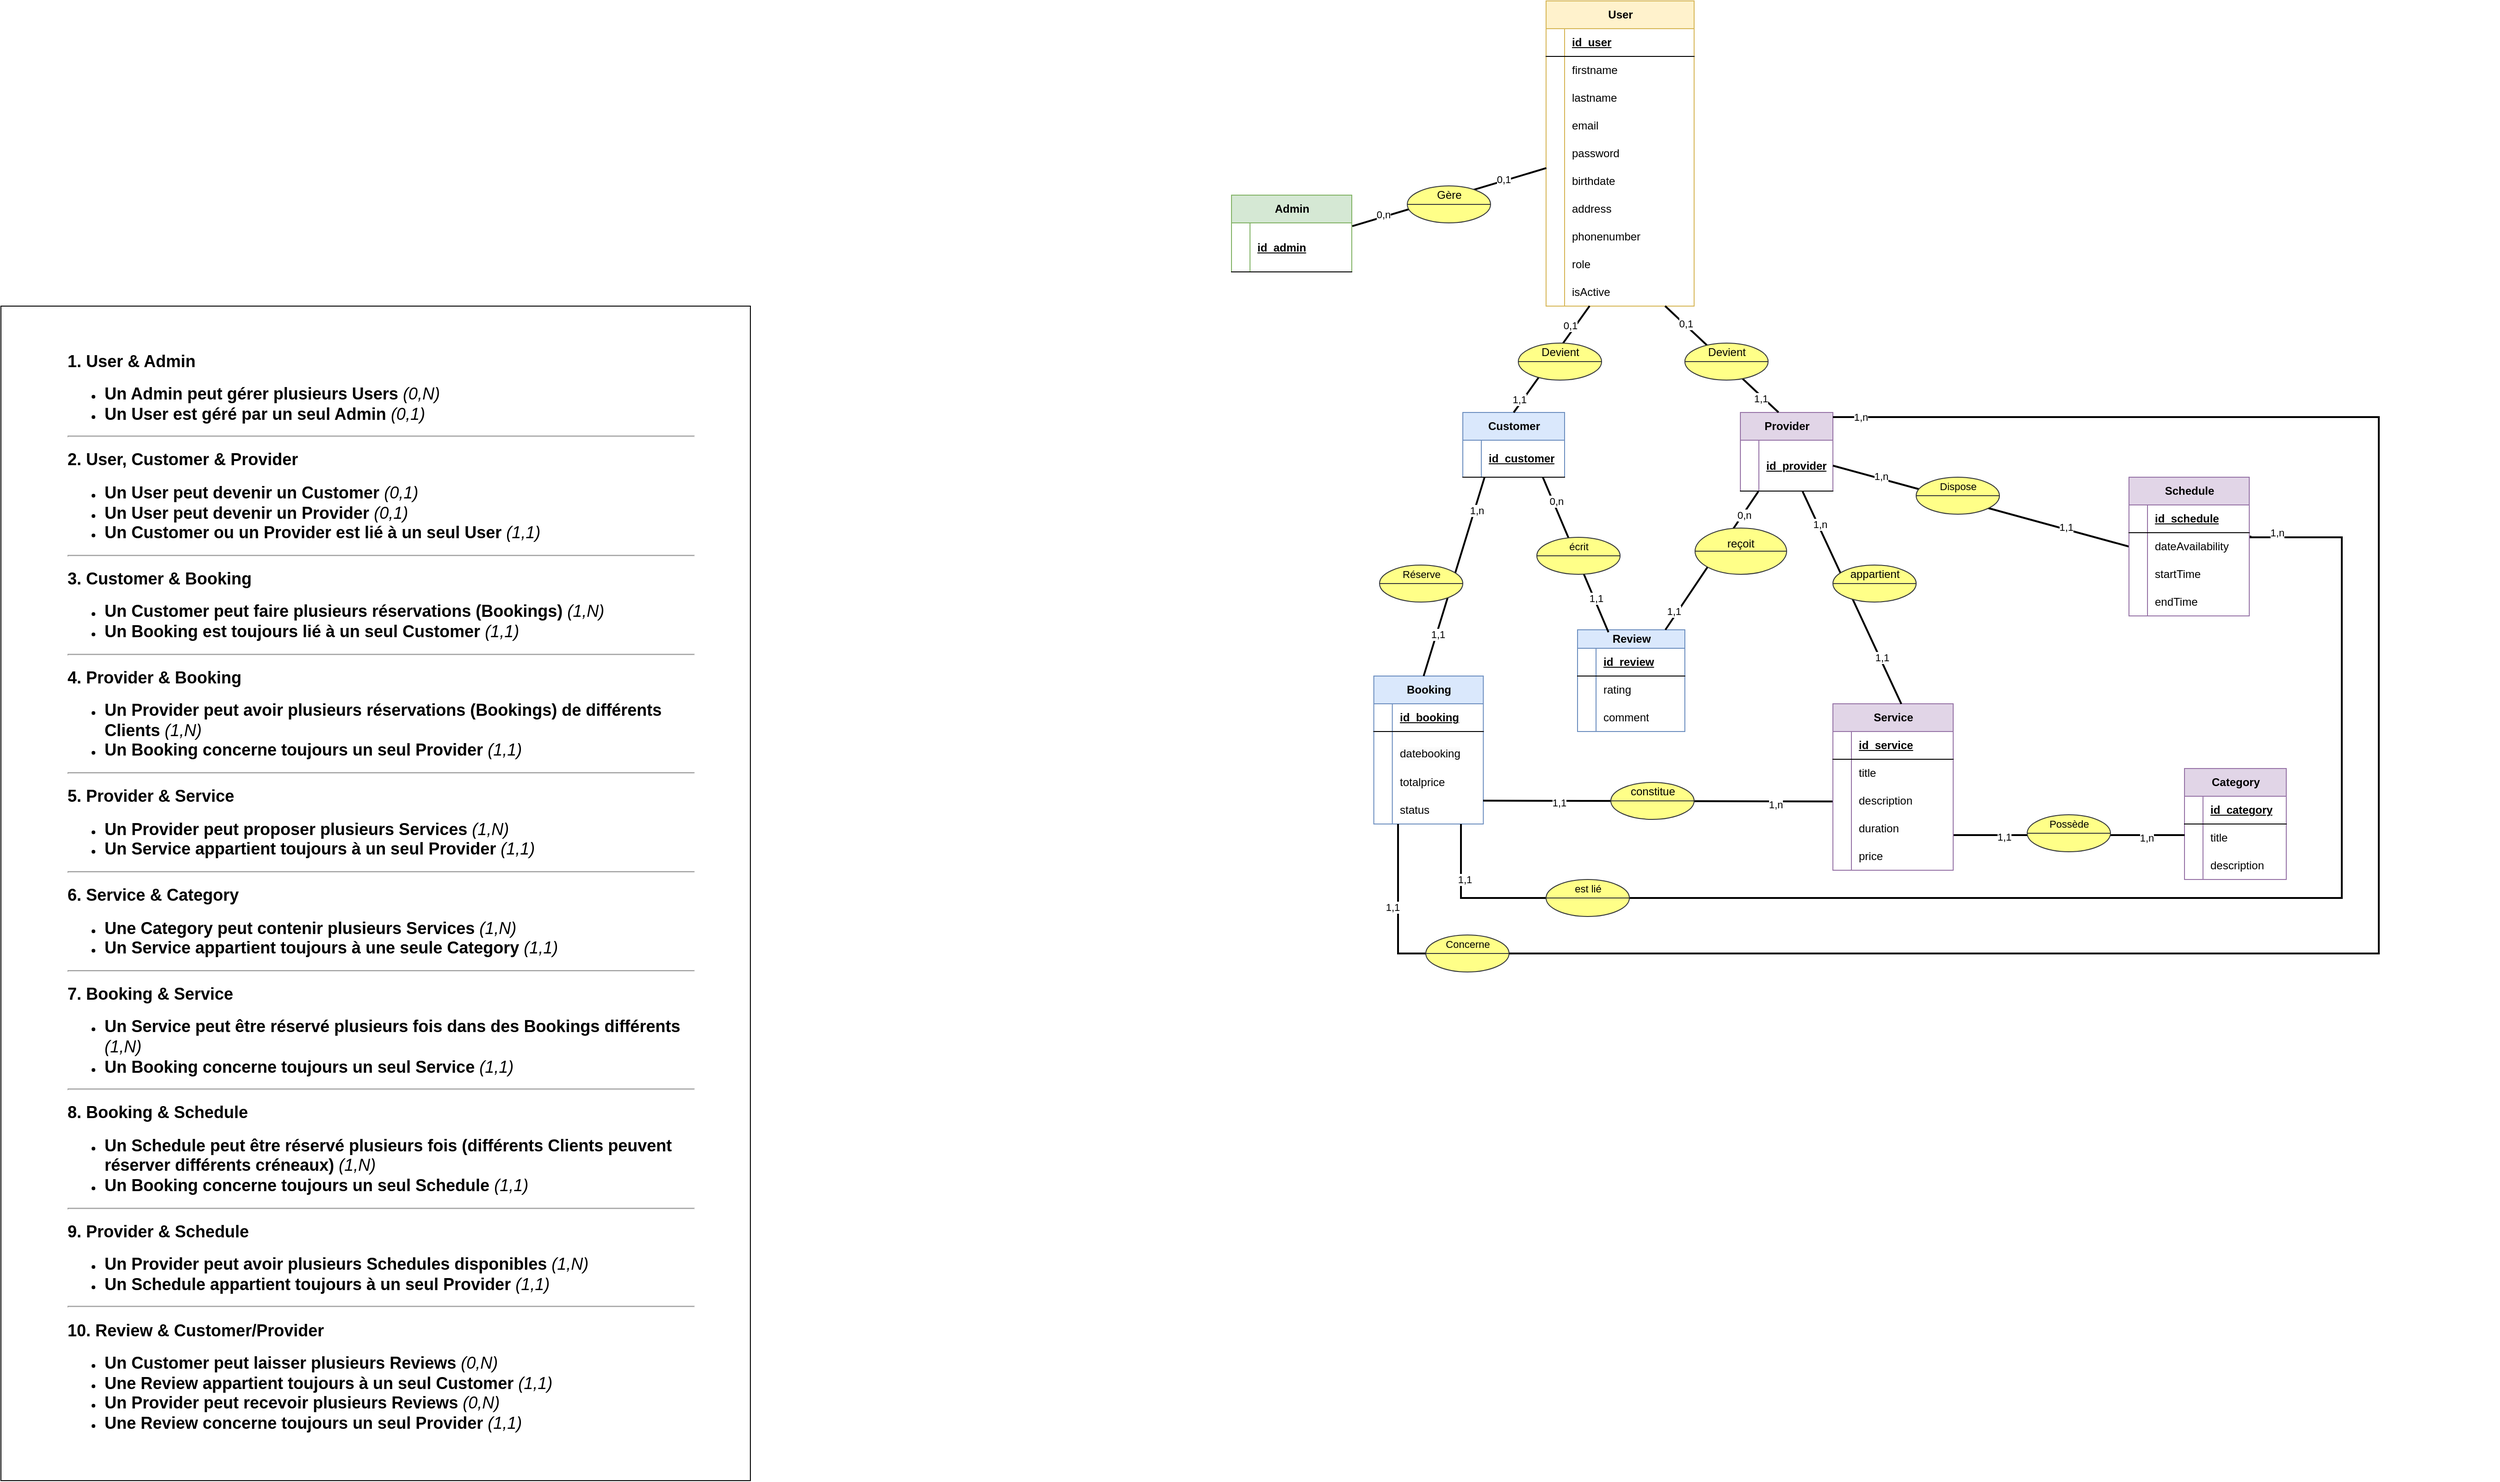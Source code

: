 <mxfile version="26.0.16">
  <diagram id="C5RBs43oDa-KdzZeNtuy" name="Page-1">
    <mxGraphModel dx="3012" dy="1825" grid="1" gridSize="10" guides="1" tooltips="1" connect="1" arrows="1" fold="1" page="1" pageScale="1" pageWidth="827" pageHeight="1169" math="0" shadow="0">
      <root>
        <mxCell id="WIyWlLk6GJQsqaUBKTNV-0" />
        <mxCell id="WIyWlLk6GJQsqaUBKTNV-1" parent="WIyWlLk6GJQsqaUBKTNV-0" />
        <mxCell id="oVY-QLYNFUEoTaVVMja6-0" value="" style="group" parent="WIyWlLk6GJQsqaUBKTNV-1" vertex="1" connectable="0">
          <mxGeometry x="40" y="-330" width="1420" height="1110" as="geometry" />
        </mxCell>
        <mxCell id="IeuhUxRmmoXqAZpo1SSm-284" value="User" style="shape=table;startSize=30;container=1;collapsible=1;childLayout=tableLayout;fixedRows=1;rowLines=0;fontStyle=1;align=center;resizeLast=1;html=1;fillColor=#fff2cc;strokeColor=#d6b656;" parent="oVY-QLYNFUEoTaVVMja6-0" vertex="1">
          <mxGeometry x="390" width="160" height="330" as="geometry" />
        </mxCell>
        <mxCell id="IeuhUxRmmoXqAZpo1SSm-285" value="" style="shape=tableRow;horizontal=0;startSize=0;swimlaneHead=0;swimlaneBody=0;fillColor=none;collapsible=0;dropTarget=0;points=[[0,0.5],[1,0.5]];portConstraint=eastwest;top=0;left=0;right=0;bottom=1;" parent="IeuhUxRmmoXqAZpo1SSm-284" vertex="1">
          <mxGeometry y="30" width="160" height="30" as="geometry" />
        </mxCell>
        <mxCell id="IeuhUxRmmoXqAZpo1SSm-286" value="" style="shape=partialRectangle;connectable=0;fillColor=none;top=0;left=0;bottom=0;right=0;fontStyle=1;overflow=hidden;whiteSpace=wrap;html=1;" parent="IeuhUxRmmoXqAZpo1SSm-285" vertex="1">
          <mxGeometry width="20" height="30" as="geometry">
            <mxRectangle width="20" height="30" as="alternateBounds" />
          </mxGeometry>
        </mxCell>
        <mxCell id="IeuhUxRmmoXqAZpo1SSm-287" value="id_user" style="shape=partialRectangle;connectable=0;fillColor=none;top=0;left=0;bottom=0;right=0;align=left;spacingLeft=6;fontStyle=5;overflow=hidden;whiteSpace=wrap;html=1;" parent="IeuhUxRmmoXqAZpo1SSm-285" vertex="1">
          <mxGeometry x="20" width="140" height="30" as="geometry">
            <mxRectangle width="140" height="30" as="alternateBounds" />
          </mxGeometry>
        </mxCell>
        <mxCell id="IeuhUxRmmoXqAZpo1SSm-288" value="" style="shape=tableRow;horizontal=0;startSize=0;swimlaneHead=0;swimlaneBody=0;fillColor=none;collapsible=0;dropTarget=0;points=[[0,0.5],[1,0.5]];portConstraint=eastwest;top=0;left=0;right=0;bottom=0;" parent="IeuhUxRmmoXqAZpo1SSm-284" vertex="1">
          <mxGeometry y="60" width="160" height="30" as="geometry" />
        </mxCell>
        <mxCell id="IeuhUxRmmoXqAZpo1SSm-289" value="" style="shape=partialRectangle;connectable=0;fillColor=none;top=0;left=0;bottom=0;right=0;editable=1;overflow=hidden;whiteSpace=wrap;html=1;" parent="IeuhUxRmmoXqAZpo1SSm-288" vertex="1">
          <mxGeometry width="20" height="30" as="geometry">
            <mxRectangle width="20" height="30" as="alternateBounds" />
          </mxGeometry>
        </mxCell>
        <mxCell id="IeuhUxRmmoXqAZpo1SSm-290" value="firstname&amp;nbsp;" style="shape=partialRectangle;connectable=0;fillColor=none;top=0;left=0;bottom=0;right=0;align=left;spacingLeft=6;overflow=hidden;whiteSpace=wrap;html=1;" parent="IeuhUxRmmoXqAZpo1SSm-288" vertex="1">
          <mxGeometry x="20" width="140" height="30" as="geometry">
            <mxRectangle width="140" height="30" as="alternateBounds" />
          </mxGeometry>
        </mxCell>
        <mxCell id="IeuhUxRmmoXqAZpo1SSm-291" value="" style="shape=tableRow;horizontal=0;startSize=0;swimlaneHead=0;swimlaneBody=0;fillColor=none;collapsible=0;dropTarget=0;points=[[0,0.5],[1,0.5]];portConstraint=eastwest;top=0;left=0;right=0;bottom=0;" parent="IeuhUxRmmoXqAZpo1SSm-284" vertex="1">
          <mxGeometry y="90" width="160" height="30" as="geometry" />
        </mxCell>
        <mxCell id="IeuhUxRmmoXqAZpo1SSm-292" value="" style="shape=partialRectangle;connectable=0;fillColor=none;top=0;left=0;bottom=0;right=0;editable=1;overflow=hidden;whiteSpace=wrap;html=1;" parent="IeuhUxRmmoXqAZpo1SSm-291" vertex="1">
          <mxGeometry width="20" height="30" as="geometry">
            <mxRectangle width="20" height="30" as="alternateBounds" />
          </mxGeometry>
        </mxCell>
        <mxCell id="IeuhUxRmmoXqAZpo1SSm-293" value="lastname" style="shape=partialRectangle;connectable=0;fillColor=none;top=0;left=0;bottom=0;right=0;align=left;spacingLeft=6;overflow=hidden;whiteSpace=wrap;html=1;" parent="IeuhUxRmmoXqAZpo1SSm-291" vertex="1">
          <mxGeometry x="20" width="140" height="30" as="geometry">
            <mxRectangle width="140" height="30" as="alternateBounds" />
          </mxGeometry>
        </mxCell>
        <mxCell id="IeuhUxRmmoXqAZpo1SSm-294" value="" style="shape=tableRow;horizontal=0;startSize=0;swimlaneHead=0;swimlaneBody=0;fillColor=none;collapsible=0;dropTarget=0;points=[[0,0.5],[1,0.5]];portConstraint=eastwest;top=0;left=0;right=0;bottom=0;" parent="IeuhUxRmmoXqAZpo1SSm-284" vertex="1">
          <mxGeometry y="120" width="160" height="30" as="geometry" />
        </mxCell>
        <mxCell id="IeuhUxRmmoXqAZpo1SSm-295" value="" style="shape=partialRectangle;connectable=0;fillColor=none;top=0;left=0;bottom=0;right=0;editable=1;overflow=hidden;whiteSpace=wrap;html=1;" parent="IeuhUxRmmoXqAZpo1SSm-294" vertex="1">
          <mxGeometry width="20" height="30" as="geometry">
            <mxRectangle width="20" height="30" as="alternateBounds" />
          </mxGeometry>
        </mxCell>
        <mxCell id="IeuhUxRmmoXqAZpo1SSm-296" value="email" style="shape=partialRectangle;connectable=0;fillColor=none;top=0;left=0;bottom=0;right=0;align=left;spacingLeft=6;overflow=hidden;whiteSpace=wrap;html=1;" parent="IeuhUxRmmoXqAZpo1SSm-294" vertex="1">
          <mxGeometry x="20" width="140" height="30" as="geometry">
            <mxRectangle width="140" height="30" as="alternateBounds" />
          </mxGeometry>
        </mxCell>
        <mxCell id="SoccBnHSWLBsHFDYlzGv-0" value="" style="shape=tableRow;horizontal=0;startSize=0;swimlaneHead=0;swimlaneBody=0;fillColor=none;collapsible=0;dropTarget=0;points=[[0,0.5],[1,0.5]];portConstraint=eastwest;top=0;left=0;right=0;bottom=0;" parent="IeuhUxRmmoXqAZpo1SSm-284" vertex="1">
          <mxGeometry y="150" width="160" height="30" as="geometry" />
        </mxCell>
        <mxCell id="SoccBnHSWLBsHFDYlzGv-1" value="" style="shape=partialRectangle;connectable=0;fillColor=none;top=0;left=0;bottom=0;right=0;editable=1;overflow=hidden;whiteSpace=wrap;html=1;" parent="SoccBnHSWLBsHFDYlzGv-0" vertex="1">
          <mxGeometry width="20" height="30" as="geometry">
            <mxRectangle width="20" height="30" as="alternateBounds" />
          </mxGeometry>
        </mxCell>
        <mxCell id="SoccBnHSWLBsHFDYlzGv-2" value="password" style="shape=partialRectangle;connectable=0;fillColor=none;top=0;left=0;bottom=0;right=0;align=left;spacingLeft=6;overflow=hidden;whiteSpace=wrap;html=1;" parent="SoccBnHSWLBsHFDYlzGv-0" vertex="1">
          <mxGeometry x="20" width="140" height="30" as="geometry">
            <mxRectangle width="140" height="30" as="alternateBounds" />
          </mxGeometry>
        </mxCell>
        <mxCell id="SoccBnHSWLBsHFDYlzGv-3" value="" style="shape=tableRow;horizontal=0;startSize=0;swimlaneHead=0;swimlaneBody=0;fillColor=none;collapsible=0;dropTarget=0;points=[[0,0.5],[1,0.5]];portConstraint=eastwest;top=0;left=0;right=0;bottom=0;" parent="IeuhUxRmmoXqAZpo1SSm-284" vertex="1">
          <mxGeometry y="180" width="160" height="30" as="geometry" />
        </mxCell>
        <mxCell id="SoccBnHSWLBsHFDYlzGv-4" value="" style="shape=partialRectangle;connectable=0;fillColor=none;top=0;left=0;bottom=0;right=0;editable=1;overflow=hidden;whiteSpace=wrap;html=1;" parent="SoccBnHSWLBsHFDYlzGv-3" vertex="1">
          <mxGeometry width="20" height="30" as="geometry">
            <mxRectangle width="20" height="30" as="alternateBounds" />
          </mxGeometry>
        </mxCell>
        <mxCell id="SoccBnHSWLBsHFDYlzGv-5" value="birthdate" style="shape=partialRectangle;connectable=0;fillColor=none;top=0;left=0;bottom=0;right=0;align=left;spacingLeft=6;overflow=hidden;whiteSpace=wrap;html=1;" parent="SoccBnHSWLBsHFDYlzGv-3" vertex="1">
          <mxGeometry x="20" width="140" height="30" as="geometry">
            <mxRectangle width="140" height="30" as="alternateBounds" />
          </mxGeometry>
        </mxCell>
        <mxCell id="SoccBnHSWLBsHFDYlzGv-6" value="" style="shape=tableRow;horizontal=0;startSize=0;swimlaneHead=0;swimlaneBody=0;fillColor=none;collapsible=0;dropTarget=0;points=[[0,0.5],[1,0.5]];portConstraint=eastwest;top=0;left=0;right=0;bottom=0;" parent="IeuhUxRmmoXqAZpo1SSm-284" vertex="1">
          <mxGeometry y="210" width="160" height="30" as="geometry" />
        </mxCell>
        <mxCell id="SoccBnHSWLBsHFDYlzGv-7" value="" style="shape=partialRectangle;connectable=0;fillColor=none;top=0;left=0;bottom=0;right=0;editable=1;overflow=hidden;whiteSpace=wrap;html=1;" parent="SoccBnHSWLBsHFDYlzGv-6" vertex="1">
          <mxGeometry width="20" height="30" as="geometry">
            <mxRectangle width="20" height="30" as="alternateBounds" />
          </mxGeometry>
        </mxCell>
        <mxCell id="SoccBnHSWLBsHFDYlzGv-8" value="address" style="shape=partialRectangle;connectable=0;fillColor=none;top=0;left=0;bottom=0;right=0;align=left;spacingLeft=6;overflow=hidden;whiteSpace=wrap;html=1;" parent="SoccBnHSWLBsHFDYlzGv-6" vertex="1">
          <mxGeometry x="20" width="140" height="30" as="geometry">
            <mxRectangle width="140" height="30" as="alternateBounds" />
          </mxGeometry>
        </mxCell>
        <mxCell id="SoccBnHSWLBsHFDYlzGv-9" value="" style="shape=tableRow;horizontal=0;startSize=0;swimlaneHead=0;swimlaneBody=0;fillColor=none;collapsible=0;dropTarget=0;points=[[0,0.5],[1,0.5]];portConstraint=eastwest;top=0;left=0;right=0;bottom=0;" parent="IeuhUxRmmoXqAZpo1SSm-284" vertex="1">
          <mxGeometry y="240" width="160" height="30" as="geometry" />
        </mxCell>
        <mxCell id="SoccBnHSWLBsHFDYlzGv-10" value="" style="shape=partialRectangle;connectable=0;fillColor=none;top=0;left=0;bottom=0;right=0;editable=1;overflow=hidden;whiteSpace=wrap;html=1;" parent="SoccBnHSWLBsHFDYlzGv-9" vertex="1">
          <mxGeometry width="20" height="30" as="geometry">
            <mxRectangle width="20" height="30" as="alternateBounds" />
          </mxGeometry>
        </mxCell>
        <mxCell id="SoccBnHSWLBsHFDYlzGv-11" value="phonenumber" style="shape=partialRectangle;connectable=0;fillColor=none;top=0;left=0;bottom=0;right=0;align=left;spacingLeft=6;overflow=hidden;whiteSpace=wrap;html=1;" parent="SoccBnHSWLBsHFDYlzGv-9" vertex="1">
          <mxGeometry x="20" width="140" height="30" as="geometry">
            <mxRectangle width="140" height="30" as="alternateBounds" />
          </mxGeometry>
        </mxCell>
        <mxCell id="SoccBnHSWLBsHFDYlzGv-12" value="" style="shape=tableRow;horizontal=0;startSize=0;swimlaneHead=0;swimlaneBody=0;fillColor=none;collapsible=0;dropTarget=0;points=[[0,0.5],[1,0.5]];portConstraint=eastwest;top=0;left=0;right=0;bottom=0;" parent="IeuhUxRmmoXqAZpo1SSm-284" vertex="1">
          <mxGeometry y="270" width="160" height="30" as="geometry" />
        </mxCell>
        <mxCell id="SoccBnHSWLBsHFDYlzGv-13" value="" style="shape=partialRectangle;connectable=0;fillColor=none;top=0;left=0;bottom=0;right=0;editable=1;overflow=hidden;whiteSpace=wrap;html=1;" parent="SoccBnHSWLBsHFDYlzGv-12" vertex="1">
          <mxGeometry width="20" height="30" as="geometry">
            <mxRectangle width="20" height="30" as="alternateBounds" />
          </mxGeometry>
        </mxCell>
        <mxCell id="SoccBnHSWLBsHFDYlzGv-14" value="role" style="shape=partialRectangle;connectable=0;fillColor=none;top=0;left=0;bottom=0;right=0;align=left;spacingLeft=6;overflow=hidden;whiteSpace=wrap;html=1;" parent="SoccBnHSWLBsHFDYlzGv-12" vertex="1">
          <mxGeometry x="20" width="140" height="30" as="geometry">
            <mxRectangle width="140" height="30" as="alternateBounds" />
          </mxGeometry>
        </mxCell>
        <mxCell id="SoccBnHSWLBsHFDYlzGv-15" value="" style="shape=tableRow;horizontal=0;startSize=0;swimlaneHead=0;swimlaneBody=0;fillColor=none;collapsible=0;dropTarget=0;points=[[0,0.5],[1,0.5]];portConstraint=eastwest;top=0;left=0;right=0;bottom=0;" parent="IeuhUxRmmoXqAZpo1SSm-284" vertex="1">
          <mxGeometry y="300" width="160" height="30" as="geometry" />
        </mxCell>
        <mxCell id="SoccBnHSWLBsHFDYlzGv-16" value="" style="shape=partialRectangle;connectable=0;fillColor=none;top=0;left=0;bottom=0;right=0;editable=1;overflow=hidden;whiteSpace=wrap;html=1;" parent="SoccBnHSWLBsHFDYlzGv-15" vertex="1">
          <mxGeometry width="20" height="30" as="geometry">
            <mxRectangle width="20" height="30" as="alternateBounds" />
          </mxGeometry>
        </mxCell>
        <mxCell id="SoccBnHSWLBsHFDYlzGv-17" value="isActive" style="shape=partialRectangle;connectable=0;fillColor=none;top=0;left=0;bottom=0;right=0;align=left;spacingLeft=6;overflow=hidden;whiteSpace=wrap;html=1;" parent="SoccBnHSWLBsHFDYlzGv-15" vertex="1">
          <mxGeometry x="20" width="140" height="30" as="geometry">
            <mxRectangle width="140" height="30" as="alternateBounds" />
          </mxGeometry>
        </mxCell>
        <mxCell id="SoccBnHSWLBsHFDYlzGv-18" value="Customer" style="shape=table;startSize=30;container=1;collapsible=1;childLayout=tableLayout;fixedRows=1;rowLines=0;fontStyle=1;align=center;resizeLast=1;html=1;fillColor=#dae8fc;strokeColor=#6c8ebf;" parent="oVY-QLYNFUEoTaVVMja6-0" vertex="1">
          <mxGeometry x="300" y="445" width="110" height="70" as="geometry" />
        </mxCell>
        <mxCell id="SoccBnHSWLBsHFDYlzGv-19" value="" style="shape=tableRow;horizontal=0;startSize=0;swimlaneHead=0;swimlaneBody=0;fillColor=none;collapsible=0;dropTarget=0;points=[[0,0.5],[1,0.5]];portConstraint=eastwest;top=0;left=0;right=0;bottom=1;" parent="SoccBnHSWLBsHFDYlzGv-18" vertex="1">
          <mxGeometry y="30" width="110" height="40" as="geometry" />
        </mxCell>
        <mxCell id="SoccBnHSWLBsHFDYlzGv-20" value="" style="shape=partialRectangle;connectable=0;fillColor=none;top=0;left=0;bottom=0;right=0;fontStyle=1;overflow=hidden;whiteSpace=wrap;html=1;" parent="SoccBnHSWLBsHFDYlzGv-19" vertex="1">
          <mxGeometry width="20" height="40" as="geometry">
            <mxRectangle width="20" height="40" as="alternateBounds" />
          </mxGeometry>
        </mxCell>
        <mxCell id="SoccBnHSWLBsHFDYlzGv-21" value="id_customer" style="shape=partialRectangle;connectable=0;fillColor=none;top=0;left=0;bottom=0;right=0;align=left;spacingLeft=6;fontStyle=5;overflow=hidden;whiteSpace=wrap;html=1;" parent="SoccBnHSWLBsHFDYlzGv-19" vertex="1">
          <mxGeometry x="20" width="90" height="40" as="geometry">
            <mxRectangle width="90" height="40" as="alternateBounds" />
          </mxGeometry>
        </mxCell>
        <mxCell id="SoccBnHSWLBsHFDYlzGv-49" value="Provider" style="shape=table;startSize=30;container=1;collapsible=1;childLayout=tableLayout;fixedRows=1;rowLines=0;fontStyle=1;align=center;resizeLast=1;html=1;fillColor=#e1d5e7;strokeColor=#9673a6;" parent="oVY-QLYNFUEoTaVVMja6-0" vertex="1">
          <mxGeometry x="600" y="445" width="100" height="85" as="geometry" />
        </mxCell>
        <mxCell id="SoccBnHSWLBsHFDYlzGv-50" value="" style="shape=tableRow;horizontal=0;startSize=0;swimlaneHead=0;swimlaneBody=0;fillColor=none;collapsible=0;dropTarget=0;points=[[0,0.5],[1,0.5]];portConstraint=eastwest;top=0;left=0;right=0;bottom=1;" parent="SoccBnHSWLBsHFDYlzGv-49" vertex="1">
          <mxGeometry y="30" width="100" height="55" as="geometry" />
        </mxCell>
        <mxCell id="SoccBnHSWLBsHFDYlzGv-51" value="" style="shape=partialRectangle;connectable=0;fillColor=none;top=0;left=0;bottom=0;right=0;fontStyle=1;overflow=hidden;whiteSpace=wrap;html=1;" parent="SoccBnHSWLBsHFDYlzGv-50" vertex="1">
          <mxGeometry width="20" height="55" as="geometry">
            <mxRectangle width="20" height="55" as="alternateBounds" />
          </mxGeometry>
        </mxCell>
        <mxCell id="SoccBnHSWLBsHFDYlzGv-52" value="id_provider" style="shape=partialRectangle;connectable=0;fillColor=none;top=0;left=0;bottom=0;right=0;align=left;spacingLeft=6;fontStyle=5;overflow=hidden;whiteSpace=wrap;html=1;" parent="SoccBnHSWLBsHFDYlzGv-50" vertex="1">
          <mxGeometry x="20" width="80" height="55" as="geometry">
            <mxRectangle width="80" height="55" as="alternateBounds" />
          </mxGeometry>
        </mxCell>
        <mxCell id="SoccBnHSWLBsHFDYlzGv-80" value="Admin" style="shape=table;startSize=30;container=1;collapsible=1;childLayout=tableLayout;fixedRows=1;rowLines=0;fontStyle=1;align=center;resizeLast=1;html=1;fillColor=#d5e8d4;strokeColor=#82b366;" parent="oVY-QLYNFUEoTaVVMja6-0" vertex="1">
          <mxGeometry x="50" y="210" width="130" height="83" as="geometry" />
        </mxCell>
        <mxCell id="SoccBnHSWLBsHFDYlzGv-81" value="" style="shape=tableRow;horizontal=0;startSize=0;swimlaneHead=0;swimlaneBody=0;fillColor=none;collapsible=0;dropTarget=0;points=[[0,0.5],[1,0.5]];portConstraint=eastwest;top=0;left=0;right=0;bottom=1;" parent="SoccBnHSWLBsHFDYlzGv-80" vertex="1">
          <mxGeometry y="30" width="130" height="53" as="geometry" />
        </mxCell>
        <mxCell id="SoccBnHSWLBsHFDYlzGv-82" value="" style="shape=partialRectangle;connectable=0;fillColor=none;top=0;left=0;bottom=0;right=0;fontStyle=1;overflow=hidden;whiteSpace=wrap;html=1;" parent="SoccBnHSWLBsHFDYlzGv-81" vertex="1">
          <mxGeometry width="20" height="53" as="geometry">
            <mxRectangle width="20" height="53" as="alternateBounds" />
          </mxGeometry>
        </mxCell>
        <mxCell id="SoccBnHSWLBsHFDYlzGv-83" value="id_admin" style="shape=partialRectangle;connectable=0;fillColor=none;top=0;left=0;bottom=0;right=0;align=left;spacingLeft=6;fontStyle=5;overflow=hidden;whiteSpace=wrap;html=1;" parent="SoccBnHSWLBsHFDYlzGv-81" vertex="1">
          <mxGeometry x="20" width="110" height="53" as="geometry">
            <mxRectangle width="110" height="53" as="alternateBounds" />
          </mxGeometry>
        </mxCell>
        <mxCell id="SoccBnHSWLBsHFDYlzGv-236" value="Category" style="shape=table;startSize=30;container=1;collapsible=1;childLayout=tableLayout;fixedRows=1;rowLines=0;fontStyle=1;align=center;resizeLast=1;html=1;fillColor=#e1d5e7;strokeColor=#9673a6;" parent="oVY-QLYNFUEoTaVVMja6-0" vertex="1">
          <mxGeometry x="1080" y="830" width="110" height="120" as="geometry" />
        </mxCell>
        <mxCell id="SoccBnHSWLBsHFDYlzGv-237" value="" style="shape=tableRow;horizontal=0;startSize=0;swimlaneHead=0;swimlaneBody=0;fillColor=none;collapsible=0;dropTarget=0;points=[[0,0.5],[1,0.5]];portConstraint=eastwest;top=0;left=0;right=0;bottom=1;" parent="SoccBnHSWLBsHFDYlzGv-236" vertex="1">
          <mxGeometry y="30" width="110" height="30" as="geometry" />
        </mxCell>
        <mxCell id="SoccBnHSWLBsHFDYlzGv-238" value="" style="shape=partialRectangle;connectable=0;fillColor=none;top=0;left=0;bottom=0;right=0;fontStyle=1;overflow=hidden;whiteSpace=wrap;html=1;" parent="SoccBnHSWLBsHFDYlzGv-237" vertex="1">
          <mxGeometry width="20" height="30" as="geometry">
            <mxRectangle width="20" height="30" as="alternateBounds" />
          </mxGeometry>
        </mxCell>
        <mxCell id="SoccBnHSWLBsHFDYlzGv-239" value="id_category" style="shape=partialRectangle;connectable=0;fillColor=none;top=0;left=0;bottom=0;right=0;align=left;spacingLeft=6;fontStyle=5;overflow=hidden;whiteSpace=wrap;html=1;" parent="SoccBnHSWLBsHFDYlzGv-237" vertex="1">
          <mxGeometry x="20" width="90" height="30" as="geometry">
            <mxRectangle width="90" height="30" as="alternateBounds" />
          </mxGeometry>
        </mxCell>
        <mxCell id="SoccBnHSWLBsHFDYlzGv-240" value="" style="shape=tableRow;horizontal=0;startSize=0;swimlaneHead=0;swimlaneBody=0;fillColor=none;collapsible=0;dropTarget=0;points=[[0,0.5],[1,0.5]];portConstraint=eastwest;top=0;left=0;right=0;bottom=0;" parent="SoccBnHSWLBsHFDYlzGv-236" vertex="1">
          <mxGeometry y="60" width="110" height="30" as="geometry" />
        </mxCell>
        <mxCell id="SoccBnHSWLBsHFDYlzGv-241" value="" style="shape=partialRectangle;connectable=0;fillColor=none;top=0;left=0;bottom=0;right=0;editable=1;overflow=hidden;whiteSpace=wrap;html=1;" parent="SoccBnHSWLBsHFDYlzGv-240" vertex="1">
          <mxGeometry width="20" height="30" as="geometry">
            <mxRectangle width="20" height="30" as="alternateBounds" />
          </mxGeometry>
        </mxCell>
        <mxCell id="SoccBnHSWLBsHFDYlzGv-242" value="title" style="shape=partialRectangle;connectable=0;fillColor=none;top=0;left=0;bottom=0;right=0;align=left;spacingLeft=6;overflow=hidden;whiteSpace=wrap;html=1;" parent="SoccBnHSWLBsHFDYlzGv-240" vertex="1">
          <mxGeometry x="20" width="90" height="30" as="geometry">
            <mxRectangle width="90" height="30" as="alternateBounds" />
          </mxGeometry>
        </mxCell>
        <mxCell id="SoccBnHSWLBsHFDYlzGv-243" value="" style="shape=tableRow;horizontal=0;startSize=0;swimlaneHead=0;swimlaneBody=0;fillColor=none;collapsible=0;dropTarget=0;points=[[0,0.5],[1,0.5]];portConstraint=eastwest;top=0;left=0;right=0;bottom=0;" parent="SoccBnHSWLBsHFDYlzGv-236" vertex="1">
          <mxGeometry y="90" width="110" height="30" as="geometry" />
        </mxCell>
        <mxCell id="SoccBnHSWLBsHFDYlzGv-244" value="" style="shape=partialRectangle;connectable=0;fillColor=none;top=0;left=0;bottom=0;right=0;editable=1;overflow=hidden;whiteSpace=wrap;html=1;" parent="SoccBnHSWLBsHFDYlzGv-243" vertex="1">
          <mxGeometry width="20" height="30" as="geometry">
            <mxRectangle width="20" height="30" as="alternateBounds" />
          </mxGeometry>
        </mxCell>
        <mxCell id="SoccBnHSWLBsHFDYlzGv-245" value="description" style="shape=partialRectangle;connectable=0;fillColor=none;top=0;left=0;bottom=0;right=0;align=left;spacingLeft=6;overflow=hidden;whiteSpace=wrap;html=1;" parent="SoccBnHSWLBsHFDYlzGv-243" vertex="1">
          <mxGeometry x="20" width="90" height="30" as="geometry">
            <mxRectangle width="90" height="30" as="alternateBounds" />
          </mxGeometry>
        </mxCell>
        <mxCell id="SoccBnHSWLBsHFDYlzGv-283" value="" style="group" parent="oVY-QLYNFUEoTaVVMja6-0" vertex="1" connectable="0">
          <mxGeometry x="170" y="730" width="186" height="280" as="geometry" />
        </mxCell>
        <mxCell id="SoccBnHSWLBsHFDYlzGv-142" value="Booking" style="shape=table;startSize=30;container=1;collapsible=1;childLayout=tableLayout;fixedRows=1;rowLines=0;fontStyle=1;align=center;resizeLast=1;html=1;fillColor=#dae8fc;strokeColor=#6c8ebf;" parent="SoccBnHSWLBsHFDYlzGv-283" vertex="1">
          <mxGeometry x="33.818" width="118.364" height="160" as="geometry" />
        </mxCell>
        <mxCell id="SoccBnHSWLBsHFDYlzGv-143" value="" style="shape=tableRow;horizontal=0;startSize=0;swimlaneHead=0;swimlaneBody=0;fillColor=none;collapsible=0;dropTarget=0;points=[[0,0.5],[1,0.5]];portConstraint=eastwest;top=0;left=0;right=0;bottom=1;" parent="SoccBnHSWLBsHFDYlzGv-142" vertex="1">
          <mxGeometry y="30" width="118.364" height="30" as="geometry" />
        </mxCell>
        <mxCell id="SoccBnHSWLBsHFDYlzGv-144" value="" style="shape=partialRectangle;connectable=0;fillColor=none;top=0;left=0;bottom=0;right=0;fontStyle=1;overflow=hidden;whiteSpace=wrap;html=1;" parent="SoccBnHSWLBsHFDYlzGv-143" vertex="1">
          <mxGeometry width="20" height="30" as="geometry">
            <mxRectangle width="20" height="30" as="alternateBounds" />
          </mxGeometry>
        </mxCell>
        <mxCell id="SoccBnHSWLBsHFDYlzGv-145" value="id_booking" style="shape=partialRectangle;connectable=0;fillColor=none;top=0;left=0;bottom=0;right=0;align=left;spacingLeft=6;fontStyle=5;overflow=hidden;whiteSpace=wrap;html=1;" parent="SoccBnHSWLBsHFDYlzGv-143" vertex="1">
          <mxGeometry x="20" width="98.364" height="30" as="geometry">
            <mxRectangle width="98.364" height="30" as="alternateBounds" />
          </mxGeometry>
        </mxCell>
        <mxCell id="SoccBnHSWLBsHFDYlzGv-146" value="" style="shape=tableRow;horizontal=0;startSize=0;swimlaneHead=0;swimlaneBody=0;fillColor=none;collapsible=0;dropTarget=0;points=[[0,0.5],[1,0.5]];portConstraint=eastwest;top=0;left=0;right=0;bottom=0;" parent="SoccBnHSWLBsHFDYlzGv-142" vertex="1">
          <mxGeometry y="60" width="118.364" height="40" as="geometry" />
        </mxCell>
        <mxCell id="SoccBnHSWLBsHFDYlzGv-147" value="" style="shape=partialRectangle;connectable=0;fillColor=none;top=0;left=0;bottom=0;right=0;editable=1;overflow=hidden;whiteSpace=wrap;html=1;" parent="SoccBnHSWLBsHFDYlzGv-146" vertex="1">
          <mxGeometry width="20" height="40" as="geometry">
            <mxRectangle width="20" height="40" as="alternateBounds" />
          </mxGeometry>
        </mxCell>
        <mxCell id="SoccBnHSWLBsHFDYlzGv-148" value="&lt;br&gt;&lt;span style=&quot;color: rgb(0, 0, 0); font-family: Helvetica; font-size: 12px; font-style: normal; font-variant-ligatures: normal; font-variant-caps: normal; font-weight: 400; letter-spacing: normal; orphans: 2; text-align: left; text-indent: 0px; text-transform: none; widows: 2; word-spacing: 0px; -webkit-text-stroke-width: 0px; white-space: normal; background-color: rgb(251, 251, 251); text-decoration-thickness: initial; text-decoration-style: initial; text-decoration-color: initial; float: none; display: inline !important;&quot;&gt;datebooking&lt;/span&gt;&lt;div&gt;&lt;br/&gt;&lt;/div&gt;" style="shape=partialRectangle;connectable=0;fillColor=none;top=0;left=0;bottom=0;right=0;align=left;spacingLeft=6;overflow=hidden;whiteSpace=wrap;html=1;" parent="SoccBnHSWLBsHFDYlzGv-146" vertex="1">
          <mxGeometry x="20" width="98.364" height="40" as="geometry">
            <mxRectangle width="98.364" height="40" as="alternateBounds" />
          </mxGeometry>
        </mxCell>
        <mxCell id="SoccBnHSWLBsHFDYlzGv-149" value="" style="shape=tableRow;horizontal=0;startSize=0;swimlaneHead=0;swimlaneBody=0;fillColor=none;collapsible=0;dropTarget=0;points=[[0,0.5],[1,0.5]];portConstraint=eastwest;top=0;left=0;right=0;bottom=0;" parent="SoccBnHSWLBsHFDYlzGv-142" vertex="1">
          <mxGeometry y="100" width="118.364" height="30" as="geometry" />
        </mxCell>
        <mxCell id="SoccBnHSWLBsHFDYlzGv-150" value="" style="shape=partialRectangle;connectable=0;fillColor=none;top=0;left=0;bottom=0;right=0;editable=1;overflow=hidden;whiteSpace=wrap;html=1;" parent="SoccBnHSWLBsHFDYlzGv-149" vertex="1">
          <mxGeometry width="20" height="30" as="geometry">
            <mxRectangle width="20" height="30" as="alternateBounds" />
          </mxGeometry>
        </mxCell>
        <mxCell id="SoccBnHSWLBsHFDYlzGv-151" value="totalprice" style="shape=partialRectangle;connectable=0;fillColor=none;top=0;left=0;bottom=0;right=0;align=left;spacingLeft=6;overflow=hidden;whiteSpace=wrap;html=1;" parent="SoccBnHSWLBsHFDYlzGv-149" vertex="1">
          <mxGeometry x="20" width="98.364" height="30" as="geometry">
            <mxRectangle width="98.364" height="30" as="alternateBounds" />
          </mxGeometry>
        </mxCell>
        <mxCell id="SoccBnHSWLBsHFDYlzGv-279" value="" style="shape=tableRow;horizontal=0;startSize=0;swimlaneHead=0;swimlaneBody=0;fillColor=none;collapsible=0;dropTarget=0;points=[[0,0.5],[1,0.5]];portConstraint=eastwest;top=0;left=0;right=0;bottom=0;" parent="SoccBnHSWLBsHFDYlzGv-142" vertex="1">
          <mxGeometry y="130" width="118.364" height="30" as="geometry" />
        </mxCell>
        <mxCell id="SoccBnHSWLBsHFDYlzGv-280" value="" style="shape=partialRectangle;connectable=0;fillColor=none;top=0;left=0;bottom=0;right=0;editable=1;overflow=hidden;whiteSpace=wrap;html=1;" parent="SoccBnHSWLBsHFDYlzGv-279" vertex="1">
          <mxGeometry width="20" height="30" as="geometry">
            <mxRectangle width="20" height="30" as="alternateBounds" />
          </mxGeometry>
        </mxCell>
        <mxCell id="SoccBnHSWLBsHFDYlzGv-281" value="status&amp;nbsp;" style="shape=partialRectangle;connectable=0;fillColor=none;top=0;left=0;bottom=0;right=0;align=left;spacingLeft=6;overflow=hidden;whiteSpace=wrap;html=1;" parent="SoccBnHSWLBsHFDYlzGv-279" vertex="1">
          <mxGeometry x="20" width="98.364" height="30" as="geometry">
            <mxRectangle width="98.364" height="30" as="alternateBounds" />
          </mxGeometry>
        </mxCell>
        <mxCell id="SoccBnHSWLBsHFDYlzGv-275" value="" style="shape=partialRectangle;connectable=0;fillColor=none;top=0;left=0;bottom=0;right=0;fontStyle=1;overflow=hidden;whiteSpace=wrap;html=1;" parent="SoccBnHSWLBsHFDYlzGv-283" vertex="1">
          <mxGeometry y="220" width="25.364" height="30" as="geometry">
            <mxRectangle width="30" height="30" as="alternateBounds" />
          </mxGeometry>
        </mxCell>
        <mxCell id="SoccBnHSWLBsHFDYlzGv-276" value="" style="shape=partialRectangle;connectable=0;fillColor=none;top=0;left=0;bottom=0;right=0;fontStyle=1;overflow=hidden;whiteSpace=wrap;html=1;" parent="SoccBnHSWLBsHFDYlzGv-283" vertex="1">
          <mxGeometry y="190" width="25.364" height="30" as="geometry">
            <mxRectangle width="30" height="30" as="alternateBounds" />
          </mxGeometry>
        </mxCell>
        <mxCell id="SoccBnHSWLBsHFDYlzGv-277" value="" style="shape=partialRectangle;connectable=0;fillColor=none;top=0;left=0;bottom=0;right=0;fontStyle=1;overflow=hidden;whiteSpace=wrap;html=1;" parent="SoccBnHSWLBsHFDYlzGv-283" vertex="1">
          <mxGeometry y="160" width="25.364" height="30" as="geometry">
            <mxRectangle width="30" height="30" as="alternateBounds" />
          </mxGeometry>
        </mxCell>
        <mxCell id="SoccBnHSWLBsHFDYlzGv-278" value="" style="shape=partialRectangle;connectable=0;fillColor=none;top=0;left=0;bottom=0;right=0;fontStyle=1;overflow=hidden;whiteSpace=wrap;html=1;" parent="SoccBnHSWLBsHFDYlzGv-283" vertex="1">
          <mxGeometry y="250" width="25.364" height="30" as="geometry">
            <mxRectangle width="30" height="30" as="alternateBounds" />
          </mxGeometry>
        </mxCell>
        <mxCell id="SoccBnHSWLBsHFDYlzGv-289" value="" style="group" parent="oVY-QLYNFUEoTaVVMja6-0" vertex="1" connectable="0">
          <mxGeometry x="700" y="760" width="220" height="270" as="geometry" />
        </mxCell>
        <mxCell id="SoccBnHSWLBsHFDYlzGv-205" value="Service" style="shape=table;startSize=30;container=1;collapsible=1;childLayout=tableLayout;fixedRows=1;rowLines=0;fontStyle=1;align=center;resizeLast=1;html=1;fillColor=#e1d5e7;strokeColor=#9673a6;" parent="SoccBnHSWLBsHFDYlzGv-289" vertex="1">
          <mxGeometry width="130" height="180" as="geometry" />
        </mxCell>
        <mxCell id="SoccBnHSWLBsHFDYlzGv-206" value="" style="shape=tableRow;horizontal=0;startSize=0;swimlaneHead=0;swimlaneBody=0;fillColor=none;collapsible=0;dropTarget=0;points=[[0,0.5],[1,0.5]];portConstraint=eastwest;top=0;left=0;right=0;bottom=1;" parent="SoccBnHSWLBsHFDYlzGv-205" vertex="1">
          <mxGeometry y="30" width="130" height="30" as="geometry" />
        </mxCell>
        <mxCell id="SoccBnHSWLBsHFDYlzGv-207" value="" style="shape=partialRectangle;connectable=0;fillColor=none;top=0;left=0;bottom=0;right=0;fontStyle=1;overflow=hidden;whiteSpace=wrap;html=1;" parent="SoccBnHSWLBsHFDYlzGv-206" vertex="1">
          <mxGeometry width="20" height="30" as="geometry">
            <mxRectangle width="20" height="30" as="alternateBounds" />
          </mxGeometry>
        </mxCell>
        <mxCell id="SoccBnHSWLBsHFDYlzGv-208" value="id_service" style="shape=partialRectangle;connectable=0;fillColor=none;top=0;left=0;bottom=0;right=0;align=left;spacingLeft=6;fontStyle=5;overflow=hidden;whiteSpace=wrap;html=1;" parent="SoccBnHSWLBsHFDYlzGv-206" vertex="1">
          <mxGeometry x="20" width="110" height="30" as="geometry">
            <mxRectangle width="110" height="30" as="alternateBounds" />
          </mxGeometry>
        </mxCell>
        <mxCell id="SoccBnHSWLBsHFDYlzGv-209" value="" style="shape=tableRow;horizontal=0;startSize=0;swimlaneHead=0;swimlaneBody=0;fillColor=none;collapsible=0;dropTarget=0;points=[[0,0.5],[1,0.5]];portConstraint=eastwest;top=0;left=0;right=0;bottom=0;" parent="SoccBnHSWLBsHFDYlzGv-205" vertex="1">
          <mxGeometry y="60" width="130" height="30" as="geometry" />
        </mxCell>
        <mxCell id="SoccBnHSWLBsHFDYlzGv-210" value="" style="shape=partialRectangle;connectable=0;fillColor=none;top=0;left=0;bottom=0;right=0;editable=1;overflow=hidden;whiteSpace=wrap;html=1;" parent="SoccBnHSWLBsHFDYlzGv-209" vertex="1">
          <mxGeometry width="20" height="30" as="geometry">
            <mxRectangle width="20" height="30" as="alternateBounds" />
          </mxGeometry>
        </mxCell>
        <mxCell id="SoccBnHSWLBsHFDYlzGv-211" value="&lt;span style=&quot;text-wrap-mode: nowrap;&quot;&gt;title&lt;/span&gt;" style="shape=partialRectangle;connectable=0;fillColor=none;top=0;left=0;bottom=0;right=0;align=left;spacingLeft=6;overflow=hidden;whiteSpace=wrap;html=1;" parent="SoccBnHSWLBsHFDYlzGv-209" vertex="1">
          <mxGeometry x="20" width="110" height="30" as="geometry">
            <mxRectangle width="110" height="30" as="alternateBounds" />
          </mxGeometry>
        </mxCell>
        <mxCell id="SoccBnHSWLBsHFDYlzGv-212" value="" style="shape=tableRow;horizontal=0;startSize=0;swimlaneHead=0;swimlaneBody=0;fillColor=none;collapsible=0;dropTarget=0;points=[[0,0.5],[1,0.5]];portConstraint=eastwest;top=0;left=0;right=0;bottom=0;" parent="SoccBnHSWLBsHFDYlzGv-205" vertex="1">
          <mxGeometry y="90" width="130" height="30" as="geometry" />
        </mxCell>
        <mxCell id="SoccBnHSWLBsHFDYlzGv-213" value="" style="shape=partialRectangle;connectable=0;fillColor=none;top=0;left=0;bottom=0;right=0;editable=1;overflow=hidden;whiteSpace=wrap;html=1;" parent="SoccBnHSWLBsHFDYlzGv-212" vertex="1">
          <mxGeometry width="20" height="30" as="geometry">
            <mxRectangle width="20" height="30" as="alternateBounds" />
          </mxGeometry>
        </mxCell>
        <mxCell id="SoccBnHSWLBsHFDYlzGv-214" value="&lt;span style=&quot;text-wrap-mode: nowrap;&quot;&gt;description&lt;/span&gt;" style="shape=partialRectangle;connectable=0;fillColor=none;top=0;left=0;bottom=0;right=0;align=left;spacingLeft=6;overflow=hidden;whiteSpace=wrap;html=1;" parent="SoccBnHSWLBsHFDYlzGv-212" vertex="1">
          <mxGeometry x="20" width="110" height="30" as="geometry">
            <mxRectangle width="110" height="30" as="alternateBounds" />
          </mxGeometry>
        </mxCell>
        <mxCell id="SoccBnHSWLBsHFDYlzGv-215" value="" style="shape=tableRow;horizontal=0;startSize=0;swimlaneHead=0;swimlaneBody=0;fillColor=none;collapsible=0;dropTarget=0;points=[[0,0.5],[1,0.5]];portConstraint=eastwest;top=0;left=0;right=0;bottom=0;" parent="SoccBnHSWLBsHFDYlzGv-205" vertex="1">
          <mxGeometry y="120" width="130" height="30" as="geometry" />
        </mxCell>
        <mxCell id="SoccBnHSWLBsHFDYlzGv-216" value="" style="shape=partialRectangle;connectable=0;fillColor=none;top=0;left=0;bottom=0;right=0;editable=1;overflow=hidden;whiteSpace=wrap;html=1;" parent="SoccBnHSWLBsHFDYlzGv-215" vertex="1">
          <mxGeometry width="20" height="30" as="geometry">
            <mxRectangle width="20" height="30" as="alternateBounds" />
          </mxGeometry>
        </mxCell>
        <mxCell id="SoccBnHSWLBsHFDYlzGv-217" value="&lt;span style=&quot;text-wrap-mode: nowrap;&quot;&gt;duration&lt;/span&gt;" style="shape=partialRectangle;connectable=0;fillColor=none;top=0;left=0;bottom=0;right=0;align=left;spacingLeft=6;overflow=hidden;whiteSpace=wrap;html=1;" parent="SoccBnHSWLBsHFDYlzGv-215" vertex="1">
          <mxGeometry x="20" width="110" height="30" as="geometry">
            <mxRectangle width="110" height="30" as="alternateBounds" />
          </mxGeometry>
        </mxCell>
        <mxCell id="SoccBnHSWLBsHFDYlzGv-218" value="" style="shape=tableRow;horizontal=0;startSize=0;swimlaneHead=0;swimlaneBody=0;fillColor=none;collapsible=0;dropTarget=0;points=[[0,0.5],[1,0.5]];portConstraint=eastwest;top=0;left=0;right=0;bottom=0;" parent="SoccBnHSWLBsHFDYlzGv-205" vertex="1">
          <mxGeometry y="150" width="130" height="30" as="geometry" />
        </mxCell>
        <mxCell id="SoccBnHSWLBsHFDYlzGv-219" value="" style="shape=partialRectangle;connectable=0;fillColor=none;top=0;left=0;bottom=0;right=0;editable=1;overflow=hidden;whiteSpace=wrap;html=1;" parent="SoccBnHSWLBsHFDYlzGv-218" vertex="1">
          <mxGeometry width="20" height="30" as="geometry">
            <mxRectangle width="20" height="30" as="alternateBounds" />
          </mxGeometry>
        </mxCell>
        <mxCell id="SoccBnHSWLBsHFDYlzGv-220" value="&lt;span style=&quot;text-wrap-mode: nowrap;&quot;&gt;price&lt;/span&gt;" style="shape=partialRectangle;connectable=0;fillColor=none;top=0;left=0;bottom=0;right=0;align=left;spacingLeft=6;overflow=hidden;whiteSpace=wrap;html=1;" parent="SoccBnHSWLBsHFDYlzGv-218" vertex="1">
          <mxGeometry x="20" width="110" height="30" as="geometry">
            <mxRectangle width="110" height="30" as="alternateBounds" />
          </mxGeometry>
        </mxCell>
        <mxCell id="SoccBnHSWLBsHFDYlzGv-287" value="" style="shape=partialRectangle;connectable=0;fillColor=none;top=0;left=0;bottom=0;right=0;fontStyle=1;overflow=hidden;whiteSpace=wrap;html=1;" parent="SoccBnHSWLBsHFDYlzGv-289" vertex="1">
          <mxGeometry y="180" width="30" height="30" as="geometry">
            <mxRectangle width="30" height="30" as="alternateBounds" />
          </mxGeometry>
        </mxCell>
        <mxCell id="SoccBnHSWLBsHFDYlzGv-288" value="" style="shape=partialRectangle;connectable=0;fillColor=none;top=0;left=0;bottom=0;right=0;fontStyle=1;overflow=hidden;whiteSpace=wrap;html=1;" parent="SoccBnHSWLBsHFDYlzGv-289" vertex="1">
          <mxGeometry y="210" width="30" height="30" as="geometry">
            <mxRectangle width="30" height="30" as="alternateBounds" />
          </mxGeometry>
        </mxCell>
        <mxCell id="SoccBnHSWLBsHFDYlzGv-352" value="" style="endArrow=none;html=1;rounded=0;strokeWidth=2;entryX=0.455;entryY=0;entryDx=0;entryDy=0;entryPerimeter=0;exitX=0.214;exitY=1;exitDx=0;exitDy=0;exitPerimeter=0;" parent="oVY-QLYNFUEoTaVVMja6-0" source="SoccBnHSWLBsHFDYlzGv-19" target="SoccBnHSWLBsHFDYlzGv-142" edge="1">
          <mxGeometry width="50" height="50" relative="1" as="geometry">
            <mxPoint x="350" y="532" as="sourcePoint" />
            <mxPoint x="-40" y="1040" as="targetPoint" />
          </mxGeometry>
        </mxCell>
        <mxCell id="SoccBnHSWLBsHFDYlzGv-353" value="1,n" style="edgeLabel;html=1;align=center;verticalAlign=middle;resizable=0;points=[];" parent="SoccBnHSWLBsHFDYlzGv-352" vertex="1" connectable="0">
          <mxGeometry x="-0.678" y="3" relative="1" as="geometry">
            <mxPoint x="-1" as="offset" />
          </mxGeometry>
        </mxCell>
        <mxCell id="SoccBnHSWLBsHFDYlzGv-354" value="1,1" style="edgeLabel;html=1;align=center;verticalAlign=middle;resizable=0;points=[];" parent="SoccBnHSWLBsHFDYlzGv-352" vertex="1" connectable="0">
          <mxGeometry x="0.568" y="2" relative="1" as="geometry">
            <mxPoint x="-1" as="offset" />
          </mxGeometry>
        </mxCell>
        <mxCell id="SoccBnHSWLBsHFDYlzGv-351" value="" style="group" parent="oVY-QLYNFUEoTaVVMja6-0" vertex="1" connectable="0">
          <mxGeometry x="210" y="610" width="90" height="40" as="geometry" />
        </mxCell>
        <mxCell id="SoccBnHSWLBsHFDYlzGv-349" value="" style="shape=lineEllipse;perimeter=ellipsePerimeter;whiteSpace=wrap;html=1;backgroundOutline=1;fillColor=#ffff88;strokeColor=#36393d;" parent="SoccBnHSWLBsHFDYlzGv-351" vertex="1">
          <mxGeometry width="90" height="40" as="geometry" />
        </mxCell>
        <mxCell id="SoccBnHSWLBsHFDYlzGv-350" value="&lt;font style=&quot;font-size: 11px;&quot;&gt;Réserve&lt;/font&gt;" style="text;html=1;align=center;verticalAlign=middle;whiteSpace=wrap;rounded=0;" parent="SoccBnHSWLBsHFDYlzGv-351" vertex="1">
          <mxGeometry x="17.5" width="55" height="20" as="geometry" />
        </mxCell>
        <mxCell id="SoccBnHSWLBsHFDYlzGv-374" value="" style="endArrow=none;html=1;rounded=0;strokeWidth=2;exitX=0.672;exitY=1.005;exitDx=0;exitDy=0;exitPerimeter=0;entryX=0.569;entryY=0.001;entryDx=0;entryDy=0;entryPerimeter=0;" parent="oVY-QLYNFUEoTaVVMja6-0" source="SoccBnHSWLBsHFDYlzGv-50" target="SoccBnHSWLBsHFDYlzGv-205" edge="1">
          <mxGeometry width="50" height="50" relative="1" as="geometry">
            <mxPoint x="810" y="690" as="sourcePoint" />
            <mxPoint x="660" y="830" as="targetPoint" />
          </mxGeometry>
        </mxCell>
        <mxCell id="SoccBnHSWLBsHFDYlzGv-375" value="1,n" style="edgeLabel;html=1;align=center;verticalAlign=middle;resizable=0;points=[];" parent="SoccBnHSWLBsHFDYlzGv-374" vertex="1" connectable="0">
          <mxGeometry x="-0.678" y="3" relative="1" as="geometry">
            <mxPoint x="-1" as="offset" />
          </mxGeometry>
        </mxCell>
        <mxCell id="SoccBnHSWLBsHFDYlzGv-376" value="1,1" style="edgeLabel;html=1;align=center;verticalAlign=middle;resizable=0;points=[];" parent="SoccBnHSWLBsHFDYlzGv-374" vertex="1" connectable="0">
          <mxGeometry x="0.568" y="2" relative="1" as="geometry">
            <mxPoint as="offset" />
          </mxGeometry>
        </mxCell>
        <mxCell id="SoccBnHSWLBsHFDYlzGv-385" value="" style="endArrow=none;html=1;rounded=0;entryX=0.5;entryY=0;entryDx=0;entryDy=0;strokeWidth=2;exitX=0.294;exitY=0.995;exitDx=0;exitDy=0;exitPerimeter=0;" parent="oVY-QLYNFUEoTaVVMja6-0" source="SoccBnHSWLBsHFDYlzGv-15" target="SoccBnHSWLBsHFDYlzGv-18" edge="1">
          <mxGeometry width="50" height="50" relative="1" as="geometry">
            <mxPoint x="370" y="280" as="sourcePoint" />
            <mxPoint x="421" y="629" as="targetPoint" />
          </mxGeometry>
        </mxCell>
        <mxCell id="SoccBnHSWLBsHFDYlzGv-386" value="0,1" style="edgeLabel;html=1;align=center;verticalAlign=middle;resizable=0;points=[];" parent="SoccBnHSWLBsHFDYlzGv-385" vertex="1" connectable="0">
          <mxGeometry x="-0.678" y="3" relative="1" as="geometry">
            <mxPoint x="-10" as="offset" />
          </mxGeometry>
        </mxCell>
        <mxCell id="SoccBnHSWLBsHFDYlzGv-387" value="1,1" style="edgeLabel;html=1;align=center;verticalAlign=middle;resizable=0;points=[];" parent="SoccBnHSWLBsHFDYlzGv-385" vertex="1" connectable="0">
          <mxGeometry x="0.568" y="2" relative="1" as="geometry">
            <mxPoint x="-14" y="9" as="offset" />
          </mxGeometry>
        </mxCell>
        <mxCell id="SoccBnHSWLBsHFDYlzGv-388" value="" style="endArrow=none;html=1;rounded=0;entryX=0.412;entryY=-0.001;entryDx=0;entryDy=0;strokeWidth=2;entryPerimeter=0;exitX=0.804;exitY=0.995;exitDx=0;exitDy=0;exitPerimeter=0;" parent="oVY-QLYNFUEoTaVVMja6-0" source="SoccBnHSWLBsHFDYlzGv-15" target="SoccBnHSWLBsHFDYlzGv-49" edge="1">
          <mxGeometry width="50" height="50" relative="1" as="geometry">
            <mxPoint x="567" y="328" as="sourcePoint" />
            <mxPoint x="-10" y="600" as="targetPoint" />
          </mxGeometry>
        </mxCell>
        <mxCell id="SoccBnHSWLBsHFDYlzGv-389" value="0,1" style="edgeLabel;html=1;align=center;verticalAlign=middle;resizable=0;points=[];" parent="SoccBnHSWLBsHFDYlzGv-388" vertex="1" connectable="0">
          <mxGeometry x="-0.678" y="3" relative="1" as="geometry">
            <mxPoint y="3" as="offset" />
          </mxGeometry>
        </mxCell>
        <mxCell id="SoccBnHSWLBsHFDYlzGv-390" value="1,1" style="edgeLabel;html=1;align=center;verticalAlign=middle;resizable=0;points=[];" parent="SoccBnHSWLBsHFDYlzGv-388" vertex="1" connectable="0">
          <mxGeometry x="0.568" y="2" relative="1" as="geometry">
            <mxPoint x="6" y="11" as="offset" />
          </mxGeometry>
        </mxCell>
        <mxCell id="SoccBnHSWLBsHFDYlzGv-362" value="" style="group" parent="oVY-QLYNFUEoTaVVMja6-0" vertex="1" connectable="0">
          <mxGeometry x="360" y="370" width="90" height="40" as="geometry" />
        </mxCell>
        <mxCell id="SoccBnHSWLBsHFDYlzGv-363" value="" style="shape=lineEllipse;perimeter=ellipsePerimeter;whiteSpace=wrap;html=1;backgroundOutline=1;fillColor=#ffff88;strokeColor=#36393d;" parent="SoccBnHSWLBsHFDYlzGv-362" vertex="1">
          <mxGeometry width="90" height="40" as="geometry" />
        </mxCell>
        <mxCell id="SoccBnHSWLBsHFDYlzGv-364" value="Devient" style="text;html=1;align=center;verticalAlign=middle;whiteSpace=wrap;rounded=0;" parent="SoccBnHSWLBsHFDYlzGv-362" vertex="1">
          <mxGeometry x="17.5" width="55" height="20" as="geometry" />
        </mxCell>
        <mxCell id="SoccBnHSWLBsHFDYlzGv-365" value="" style="group" parent="oVY-QLYNFUEoTaVVMja6-0" vertex="1" connectable="0">
          <mxGeometry x="540" y="370" width="90" height="40" as="geometry" />
        </mxCell>
        <mxCell id="SoccBnHSWLBsHFDYlzGv-366" value="" style="shape=lineEllipse;perimeter=ellipsePerimeter;whiteSpace=wrap;html=1;backgroundOutline=1;fillColor=#ffff88;strokeColor=#36393d;" parent="SoccBnHSWLBsHFDYlzGv-365" vertex="1">
          <mxGeometry width="90" height="40" as="geometry" />
        </mxCell>
        <mxCell id="SoccBnHSWLBsHFDYlzGv-367" value="Devient" style="text;html=1;align=center;verticalAlign=middle;whiteSpace=wrap;rounded=0;" parent="SoccBnHSWLBsHFDYlzGv-365" vertex="1">
          <mxGeometry x="17.5" width="55" height="20" as="geometry" />
        </mxCell>
        <mxCell id="SoccBnHSWLBsHFDYlzGv-371" value="" style="group" parent="oVY-QLYNFUEoTaVVMja6-0" vertex="1" connectable="0">
          <mxGeometry x="700" y="610" width="90" height="40" as="geometry" />
        </mxCell>
        <mxCell id="SoccBnHSWLBsHFDYlzGv-372" value="" style="shape=lineEllipse;perimeter=ellipsePerimeter;whiteSpace=wrap;html=1;backgroundOutline=1;fillColor=#ffff88;strokeColor=#36393d;" parent="SoccBnHSWLBsHFDYlzGv-371" vertex="1">
          <mxGeometry width="90" height="40" as="geometry" />
        </mxCell>
        <mxCell id="SoccBnHSWLBsHFDYlzGv-373" value="appartient" style="text;html=1;align=center;verticalAlign=middle;whiteSpace=wrap;rounded=0;" parent="SoccBnHSWLBsHFDYlzGv-371" vertex="1">
          <mxGeometry x="17.5" width="55" height="20" as="geometry" />
        </mxCell>
        <mxCell id="SoccBnHSWLBsHFDYlzGv-399" value="" style="endArrow=none;html=1;rounded=0;strokeWidth=2;exitX=1;exitY=0.5;exitDx=0;exitDy=0;entryX=0;entryY=0.5;entryDx=0;entryDy=0;" parent="oVY-QLYNFUEoTaVVMja6-0" source="SoccBnHSWLBsHFDYlzGv-50" target="SoccBnHSWLBsHFDYlzGv-178" edge="1">
          <mxGeometry width="50" height="50" relative="1" as="geometry">
            <mxPoint x="689" y="1091" as="sourcePoint" />
            <mxPoint x="845" y="750" as="targetPoint" />
          </mxGeometry>
        </mxCell>
        <mxCell id="SoccBnHSWLBsHFDYlzGv-400" value="1,n" style="edgeLabel;html=1;align=center;verticalAlign=middle;resizable=0;points=[];" parent="SoccBnHSWLBsHFDYlzGv-399" vertex="1" connectable="0">
          <mxGeometry x="-0.678" y="3" relative="1" as="geometry">
            <mxPoint x="-1" as="offset" />
          </mxGeometry>
        </mxCell>
        <mxCell id="SoccBnHSWLBsHFDYlzGv-401" value="1,1" style="edgeLabel;html=1;align=center;verticalAlign=middle;resizable=0;points=[];" parent="SoccBnHSWLBsHFDYlzGv-399" vertex="1" connectable="0">
          <mxGeometry x="0.568" y="2" relative="1" as="geometry">
            <mxPoint as="offset" />
          </mxGeometry>
        </mxCell>
        <mxCell id="SoccBnHSWLBsHFDYlzGv-403" value="" style="endArrow=none;html=1;rounded=0;strokeWidth=2;exitX=1.004;exitY=0.067;exitDx=0;exitDy=0;exitPerimeter=0;entryX=0.002;entryY=0.024;entryDx=0;entryDy=0;entryPerimeter=0;" parent="oVY-QLYNFUEoTaVVMja6-0" source="SoccBnHSWLBsHFDYlzGv-81" target="SoccBnHSWLBsHFDYlzGv-3" edge="1">
          <mxGeometry width="50" height="50" relative="1" as="geometry">
            <mxPoint x="465" y="340" as="sourcePoint" />
            <mxPoint x="391" y="182" as="targetPoint" />
          </mxGeometry>
        </mxCell>
        <mxCell id="SoccBnHSWLBsHFDYlzGv-404" value="0,n" style="edgeLabel;html=1;align=center;verticalAlign=middle;resizable=0;points=[];" parent="SoccBnHSWLBsHFDYlzGv-403" vertex="1" connectable="0">
          <mxGeometry x="-0.678" y="3" relative="1" as="geometry">
            <mxPoint as="offset" />
          </mxGeometry>
        </mxCell>
        <mxCell id="SoccBnHSWLBsHFDYlzGv-405" value="0,1" style="edgeLabel;html=1;align=center;verticalAlign=middle;resizable=0;points=[];" parent="SoccBnHSWLBsHFDYlzGv-403" vertex="1" connectable="0">
          <mxGeometry x="0.568" y="2" relative="1" as="geometry">
            <mxPoint as="offset" />
          </mxGeometry>
        </mxCell>
        <mxCell id="SoccBnHSWLBsHFDYlzGv-368" value="" style="group" parent="oVY-QLYNFUEoTaVVMja6-0" vertex="1" connectable="0">
          <mxGeometry x="240" y="200" width="90" height="40" as="geometry" />
        </mxCell>
        <mxCell id="SoccBnHSWLBsHFDYlzGv-369" value="" style="shape=lineEllipse;perimeter=ellipsePerimeter;whiteSpace=wrap;html=1;backgroundOutline=1;fillColor=#ffff88;strokeColor=#36393d;" parent="SoccBnHSWLBsHFDYlzGv-368" vertex="1">
          <mxGeometry width="90" height="40" as="geometry" />
        </mxCell>
        <mxCell id="SoccBnHSWLBsHFDYlzGv-370" value="Gère" style="text;html=1;align=center;verticalAlign=middle;whiteSpace=wrap;rounded=0;" parent="SoccBnHSWLBsHFDYlzGv-368" vertex="1">
          <mxGeometry x="17.5" width="55" height="20" as="geometry" />
        </mxCell>
        <mxCell id="SoccBnHSWLBsHFDYlzGv-407" value="" style="group" parent="oVY-QLYNFUEoTaVVMja6-0" vertex="1" connectable="0">
          <mxGeometry x="765" y="525" width="90" height="40" as="geometry" />
        </mxCell>
        <mxCell id="SoccBnHSWLBsHFDYlzGv-408" value="" style="shape=lineEllipse;perimeter=ellipsePerimeter;whiteSpace=wrap;html=1;backgroundOutline=1;fillColor=#ffff88;strokeColor=#36393d;" parent="SoccBnHSWLBsHFDYlzGv-407" vertex="1">
          <mxGeometry x="25" y="-10" width="90" height="40" as="geometry" />
        </mxCell>
        <mxCell id="SoccBnHSWLBsHFDYlzGv-409" value="&lt;font style=&quot;font-size: 11px;&quot;&gt;Dispose&lt;/font&gt;" style="text;html=1;align=center;verticalAlign=middle;whiteSpace=wrap;rounded=0;" parent="SoccBnHSWLBsHFDYlzGv-407" vertex="1">
          <mxGeometry x="42.5" y="-10" width="55" height="20" as="geometry" />
        </mxCell>
        <mxCell id="SoccBnHSWLBsHFDYlzGv-413" value="" style="endArrow=none;html=1;rounded=0;strokeWidth=2;exitX=-0.002;exitY=0.71;exitDx=0;exitDy=0;exitPerimeter=0;entryX=0.998;entryY=0.157;entryDx=0;entryDy=0;entryPerimeter=0;" parent="oVY-QLYNFUEoTaVVMja6-0" edge="1" target="SoccBnHSWLBsHFDYlzGv-279">
          <mxGeometry width="50" height="50" relative="1" as="geometry">
            <mxPoint x="699.56" y="865.65" as="sourcePoint" />
            <mxPoint x="340" y="870" as="targetPoint" />
          </mxGeometry>
        </mxCell>
        <mxCell id="SoccBnHSWLBsHFDYlzGv-414" value="1,n" style="edgeLabel;html=1;align=center;verticalAlign=middle;resizable=0;points=[];" parent="SoccBnHSWLBsHFDYlzGv-413" vertex="1" connectable="0">
          <mxGeometry x="-0.678" y="3" relative="1" as="geometry">
            <mxPoint x="-1" as="offset" />
          </mxGeometry>
        </mxCell>
        <mxCell id="SoccBnHSWLBsHFDYlzGv-415" value="1,1" style="edgeLabel;html=1;align=center;verticalAlign=middle;resizable=0;points=[];" parent="SoccBnHSWLBsHFDYlzGv-413" vertex="1" connectable="0">
          <mxGeometry x="0.568" y="2" relative="1" as="geometry">
            <mxPoint as="offset" />
          </mxGeometry>
        </mxCell>
        <mxCell id="SoccBnHSWLBsHFDYlzGv-416" value="" style="group" parent="oVY-QLYNFUEoTaVVMja6-0" vertex="1" connectable="0">
          <mxGeometry x="460" y="845" width="90" height="40" as="geometry" />
        </mxCell>
        <mxCell id="SoccBnHSWLBsHFDYlzGv-417" value="" style="shape=lineEllipse;perimeter=ellipsePerimeter;whiteSpace=wrap;html=1;backgroundOutline=1;fillColor=#ffff88;strokeColor=#36393d;" parent="SoccBnHSWLBsHFDYlzGv-416" vertex="1">
          <mxGeometry width="90" height="40" as="geometry" />
        </mxCell>
        <mxCell id="SoccBnHSWLBsHFDYlzGv-418" value="constitue" style="text;html=1;align=center;verticalAlign=middle;whiteSpace=wrap;rounded=0;" parent="SoccBnHSWLBsHFDYlzGv-416" vertex="1">
          <mxGeometry x="17.5" width="55" height="20" as="geometry" />
        </mxCell>
        <mxCell id="SoccBnHSWLBsHFDYlzGv-426" value="" style="endArrow=none;html=1;rounded=0;strokeWidth=2;entryX=1.004;entryY=0.732;entryDx=0;entryDy=0;entryPerimeter=0;exitX=0.001;exitY=0.4;exitDx=0;exitDy=0;exitPerimeter=0;" parent="oVY-QLYNFUEoTaVVMja6-0" source="SoccBnHSWLBsHFDYlzGv-240" target="SoccBnHSWLBsHFDYlzGv-215" edge="1">
          <mxGeometry width="50" height="50" relative="1" as="geometry">
            <mxPoint x="1090" y="900" as="sourcePoint" />
            <mxPoint x="1208" y="680" as="targetPoint" />
          </mxGeometry>
        </mxCell>
        <mxCell id="SoccBnHSWLBsHFDYlzGv-427" value="1,n" style="edgeLabel;html=1;align=center;verticalAlign=middle;resizable=0;points=[];" parent="SoccBnHSWLBsHFDYlzGv-426" vertex="1" connectable="0">
          <mxGeometry x="-0.678" y="3" relative="1" as="geometry">
            <mxPoint x="-1" as="offset" />
          </mxGeometry>
        </mxCell>
        <mxCell id="SoccBnHSWLBsHFDYlzGv-428" value="1,1" style="edgeLabel;html=1;align=center;verticalAlign=middle;resizable=0;points=[];" parent="SoccBnHSWLBsHFDYlzGv-426" vertex="1" connectable="0">
          <mxGeometry x="0.568" y="2" relative="1" as="geometry">
            <mxPoint as="offset" />
          </mxGeometry>
        </mxCell>
        <mxCell id="SoccBnHSWLBsHFDYlzGv-430" value="" style="group" parent="oVY-QLYNFUEoTaVVMja6-0" vertex="1" connectable="0">
          <mxGeometry x="910" y="880" width="90" height="40" as="geometry" />
        </mxCell>
        <mxCell id="SoccBnHSWLBsHFDYlzGv-431" value="" style="shape=lineEllipse;perimeter=ellipsePerimeter;whiteSpace=wrap;html=1;backgroundOutline=1;fillColor=#ffff88;strokeColor=#36393d;" parent="SoccBnHSWLBsHFDYlzGv-430" vertex="1">
          <mxGeometry width="90" height="40" as="geometry" />
        </mxCell>
        <mxCell id="SoccBnHSWLBsHFDYlzGv-432" value="&lt;span style=&quot;font-size: 11px;&quot;&gt;Possède&lt;/span&gt;" style="text;html=1;align=center;verticalAlign=middle;whiteSpace=wrap;rounded=0;" parent="SoccBnHSWLBsHFDYlzGv-430" vertex="1">
          <mxGeometry x="17.5" width="55" height="20" as="geometry" />
        </mxCell>
        <mxCell id="SoccBnHSWLBsHFDYlzGv-434" value="" style="endArrow=none;html=1;rounded=0;strokeWidth=2;edgeStyle=orthogonalEdgeStyle;elbow=vertical;" parent="oVY-QLYNFUEoTaVVMja6-0" source="SoccBnHSWLBsHFDYlzGv-49" edge="1">
          <mxGeometry width="50" height="50" relative="1" as="geometry">
            <mxPoint x="710" y="460" as="sourcePoint" />
            <mxPoint x="230" y="890" as="targetPoint" />
            <Array as="points">
              <mxPoint x="1290" y="450" />
              <mxPoint x="1290" y="1030" />
              <mxPoint x="230" y="1030" />
              <mxPoint x="230" y="890" />
            </Array>
          </mxGeometry>
        </mxCell>
        <mxCell id="SoccBnHSWLBsHFDYlzGv-435" value="1,n" style="edgeLabel;html=1;align=center;verticalAlign=middle;resizable=0;points=[];" parent="SoccBnHSWLBsHFDYlzGv-434" vertex="1" connectable="0">
          <mxGeometry x="-0.678" y="3" relative="1" as="geometry">
            <mxPoint x="-352" y="3" as="offset" />
          </mxGeometry>
        </mxCell>
        <mxCell id="SoccBnHSWLBsHFDYlzGv-436" value="1,1" style="edgeLabel;html=1;align=center;verticalAlign=middle;resizable=0;points=[];" parent="SoccBnHSWLBsHFDYlzGv-434" vertex="1" connectable="0">
          <mxGeometry x="0.568" y="2" relative="1" as="geometry">
            <mxPoint x="-378" y="-52" as="offset" />
          </mxGeometry>
        </mxCell>
        <mxCell id="SoccBnHSWLBsHFDYlzGv-437" value="" style="endArrow=none;html=1;rounded=0;strokeWidth=2;edgeStyle=orthogonalEdgeStyle;elbow=vertical;exitX=1.01;exitY=0.107;exitDx=0;exitDy=0;exitPerimeter=0;" parent="oVY-QLYNFUEoTaVVMja6-0" edge="1" source="SoccBnHSWLBsHFDYlzGv-178">
          <mxGeometry width="50" height="50" relative="1" as="geometry">
            <mxPoint x="1240" y="580" as="sourcePoint" />
            <mxPoint x="298" y="890" as="targetPoint" />
            <Array as="points">
              <mxPoint x="1151" y="580" />
              <mxPoint x="1250" y="580" />
              <mxPoint x="1250" y="970" />
              <mxPoint x="298" y="970" />
              <mxPoint x="298" y="891" />
            </Array>
          </mxGeometry>
        </mxCell>
        <mxCell id="SoccBnHSWLBsHFDYlzGv-438" value="1,n" style="edgeLabel;html=1;align=center;verticalAlign=middle;resizable=0;points=[];" parent="SoccBnHSWLBsHFDYlzGv-437" vertex="1" connectable="0">
          <mxGeometry x="-0.678" y="3" relative="1" as="geometry">
            <mxPoint x="-73" y="-150" as="offset" />
          </mxGeometry>
        </mxCell>
        <mxCell id="SoccBnHSWLBsHFDYlzGv-439" value="1,1" style="edgeLabel;html=1;align=center;verticalAlign=middle;resizable=0;points=[];" parent="SoccBnHSWLBsHFDYlzGv-437" vertex="1" connectable="0">
          <mxGeometry x="0.568" y="2" relative="1" as="geometry">
            <mxPoint x="-245" y="-22" as="offset" />
          </mxGeometry>
        </mxCell>
        <mxCell id="SoccBnHSWLBsHFDYlzGv-442" value="" style="group" parent="oVY-QLYNFUEoTaVVMja6-0" vertex="1" connectable="0">
          <mxGeometry x="260" y="1010" width="90" height="40" as="geometry" />
        </mxCell>
        <mxCell id="SoccBnHSWLBsHFDYlzGv-443" value="" style="shape=lineEllipse;perimeter=ellipsePerimeter;whiteSpace=wrap;html=1;backgroundOutline=1;fillColor=#ffff88;strokeColor=#36393d;" parent="SoccBnHSWLBsHFDYlzGv-442" vertex="1">
          <mxGeometry width="90" height="40" as="geometry" />
        </mxCell>
        <mxCell id="SoccBnHSWLBsHFDYlzGv-444" value="&lt;font style=&quot;font-size: 11px;&quot;&gt;Concerne&lt;/font&gt;" style="text;html=1;align=center;verticalAlign=middle;whiteSpace=wrap;rounded=0;" parent="SoccBnHSWLBsHFDYlzGv-442" vertex="1">
          <mxGeometry x="17.5" width="55" height="20" as="geometry" />
        </mxCell>
        <mxCell id="SoccBnHSWLBsHFDYlzGv-445" value="" style="group" parent="oVY-QLYNFUEoTaVVMja6-0" vertex="1" connectable="0">
          <mxGeometry x="390" y="950" width="90" height="40" as="geometry" />
        </mxCell>
        <mxCell id="SoccBnHSWLBsHFDYlzGv-446" value="" style="shape=lineEllipse;perimeter=ellipsePerimeter;whiteSpace=wrap;html=1;backgroundOutline=1;fillColor=#ffff88;strokeColor=#36393d;" parent="SoccBnHSWLBsHFDYlzGv-445" vertex="1">
          <mxGeometry width="90" height="40" as="geometry" />
        </mxCell>
        <mxCell id="SoccBnHSWLBsHFDYlzGv-447" value="&lt;font style=&quot;font-size: 11px;&quot;&gt;est lié&lt;/font&gt;" style="text;html=1;align=center;verticalAlign=middle;whiteSpace=wrap;rounded=0;" parent="SoccBnHSWLBsHFDYlzGv-445" vertex="1">
          <mxGeometry x="17.5" width="55" height="20" as="geometry" />
        </mxCell>
        <mxCell id="SoccBnHSWLBsHFDYlzGv-111" value="Review" style="shape=table;startSize=20;container=1;collapsible=1;childLayout=tableLayout;fixedRows=1;rowLines=0;fontStyle=1;align=center;resizeLast=1;html=1;fillColor=#dae8fc;strokeColor=#6c8ebf;" parent="oVY-QLYNFUEoTaVVMja6-0" vertex="1">
          <mxGeometry x="424" y="680" width="116" height="110" as="geometry">
            <mxRectangle width="80" height="30" as="alternateBounds" />
          </mxGeometry>
        </mxCell>
        <mxCell id="SoccBnHSWLBsHFDYlzGv-112" value="" style="shape=tableRow;horizontal=0;startSize=0;swimlaneHead=0;swimlaneBody=0;fillColor=none;collapsible=0;dropTarget=0;points=[[0,0.5],[1,0.5]];portConstraint=eastwest;top=0;left=0;right=0;bottom=1;" parent="SoccBnHSWLBsHFDYlzGv-111" vertex="1">
          <mxGeometry y="20" width="116" height="30" as="geometry" />
        </mxCell>
        <mxCell id="SoccBnHSWLBsHFDYlzGv-113" value="" style="shape=partialRectangle;connectable=0;fillColor=none;top=0;left=0;bottom=0;right=0;fontStyle=1;overflow=hidden;whiteSpace=wrap;html=1;" parent="SoccBnHSWLBsHFDYlzGv-112" vertex="1">
          <mxGeometry width="20" height="30" as="geometry">
            <mxRectangle width="20" height="30" as="alternateBounds" />
          </mxGeometry>
        </mxCell>
        <mxCell id="SoccBnHSWLBsHFDYlzGv-114" value="id_review" style="shape=partialRectangle;connectable=0;fillColor=none;top=0;left=0;bottom=0;right=0;align=left;spacingLeft=6;fontStyle=5;overflow=hidden;whiteSpace=wrap;html=1;" parent="SoccBnHSWLBsHFDYlzGv-112" vertex="1">
          <mxGeometry x="20" width="96" height="30" as="geometry">
            <mxRectangle width="96" height="30" as="alternateBounds" />
          </mxGeometry>
        </mxCell>
        <mxCell id="SoccBnHSWLBsHFDYlzGv-115" value="" style="shape=tableRow;horizontal=0;startSize=0;swimlaneHead=0;swimlaneBody=0;fillColor=none;collapsible=0;dropTarget=0;points=[[0,0.5],[1,0.5]];portConstraint=eastwest;top=0;left=0;right=0;bottom=0;" parent="SoccBnHSWLBsHFDYlzGv-111" vertex="1">
          <mxGeometry y="50" width="116" height="30" as="geometry" />
        </mxCell>
        <mxCell id="SoccBnHSWLBsHFDYlzGv-116" value="" style="shape=partialRectangle;connectable=0;fillColor=none;top=0;left=0;bottom=0;right=0;editable=1;overflow=hidden;whiteSpace=wrap;html=1;" parent="SoccBnHSWLBsHFDYlzGv-115" vertex="1">
          <mxGeometry width="20" height="30" as="geometry">
            <mxRectangle width="20" height="30" as="alternateBounds" />
          </mxGeometry>
        </mxCell>
        <mxCell id="SoccBnHSWLBsHFDYlzGv-117" value="rating" style="shape=partialRectangle;connectable=0;fillColor=none;top=0;left=0;bottom=0;right=0;align=left;spacingLeft=6;overflow=hidden;whiteSpace=wrap;html=1;" parent="SoccBnHSWLBsHFDYlzGv-115" vertex="1">
          <mxGeometry x="20" width="96" height="30" as="geometry">
            <mxRectangle width="96" height="30" as="alternateBounds" />
          </mxGeometry>
        </mxCell>
        <mxCell id="SoccBnHSWLBsHFDYlzGv-118" value="" style="shape=tableRow;horizontal=0;startSize=0;swimlaneHead=0;swimlaneBody=0;fillColor=none;collapsible=0;dropTarget=0;points=[[0,0.5],[1,0.5]];portConstraint=eastwest;top=0;left=0;right=0;bottom=0;" parent="SoccBnHSWLBsHFDYlzGv-111" vertex="1">
          <mxGeometry y="80" width="116" height="30" as="geometry" />
        </mxCell>
        <mxCell id="SoccBnHSWLBsHFDYlzGv-119" value="" style="shape=partialRectangle;connectable=0;fillColor=none;top=0;left=0;bottom=0;right=0;editable=1;overflow=hidden;whiteSpace=wrap;html=1;" parent="SoccBnHSWLBsHFDYlzGv-118" vertex="1">
          <mxGeometry width="20" height="30" as="geometry">
            <mxRectangle width="20" height="30" as="alternateBounds" />
          </mxGeometry>
        </mxCell>
        <mxCell id="SoccBnHSWLBsHFDYlzGv-120" value="comment" style="shape=partialRectangle;connectable=0;fillColor=none;top=0;left=0;bottom=0;right=0;align=left;spacingLeft=6;overflow=hidden;whiteSpace=wrap;html=1;" parent="SoccBnHSWLBsHFDYlzGv-118" vertex="1">
          <mxGeometry x="20" width="96" height="30" as="geometry">
            <mxRectangle width="96" height="30" as="alternateBounds" />
          </mxGeometry>
        </mxCell>
        <mxCell id="SoccBnHSWLBsHFDYlzGv-335" value="" style="endArrow=none;html=1;rounded=0;strokeWidth=2;entryX=0.288;entryY=0.024;entryDx=0;entryDy=0;entryPerimeter=0;exitX=0.786;exitY=1;exitDx=0;exitDy=0;exitPerimeter=0;" parent="oVY-QLYNFUEoTaVVMja6-0" source="SoccBnHSWLBsHFDYlzGv-19" target="SoccBnHSWLBsHFDYlzGv-111" edge="1">
          <mxGeometry width="50" height="50" relative="1" as="geometry">
            <mxPoint x="290" y="494" as="sourcePoint" />
            <mxPoint x="11" y="560" as="targetPoint" />
          </mxGeometry>
        </mxCell>
        <mxCell id="SoccBnHSWLBsHFDYlzGv-340" value="0,n" style="edgeLabel;html=1;align=center;verticalAlign=middle;resizable=0;points=[];" parent="SoccBnHSWLBsHFDYlzGv-335" vertex="1" connectable="0">
          <mxGeometry x="-0.678" y="3" relative="1" as="geometry">
            <mxPoint as="offset" />
          </mxGeometry>
        </mxCell>
        <mxCell id="SoccBnHSWLBsHFDYlzGv-341" value="1,1" style="edgeLabel;html=1;align=center;verticalAlign=middle;resizable=0;points=[];" parent="SoccBnHSWLBsHFDYlzGv-335" vertex="1" connectable="0">
          <mxGeometry x="0.568" y="2" relative="1" as="geometry">
            <mxPoint as="offset" />
          </mxGeometry>
        </mxCell>
        <mxCell id="SoccBnHSWLBsHFDYlzGv-420" value="" style="endArrow=none;html=1;rounded=0;strokeWidth=2;exitX=0.194;exitY=1.008;exitDx=0;exitDy=0;exitPerimeter=0;" parent="oVY-QLYNFUEoTaVVMja6-0" source="SoccBnHSWLBsHFDYlzGv-50" target="SoccBnHSWLBsHFDYlzGv-111" edge="1">
          <mxGeometry width="50" height="50" relative="1" as="geometry">
            <mxPoint x="408" y="542" as="sourcePoint" />
            <mxPoint x="463" y="654" as="targetPoint" />
          </mxGeometry>
        </mxCell>
        <mxCell id="SoccBnHSWLBsHFDYlzGv-421" value="0,n" style="edgeLabel;html=1;align=center;verticalAlign=middle;resizable=0;points=[];" parent="SoccBnHSWLBsHFDYlzGv-420" vertex="1" connectable="0">
          <mxGeometry x="-0.678" y="3" relative="1" as="geometry">
            <mxPoint x="-2" as="offset" />
          </mxGeometry>
        </mxCell>
        <mxCell id="SoccBnHSWLBsHFDYlzGv-422" value="1,1" style="edgeLabel;html=1;align=center;verticalAlign=middle;resizable=0;points=[];" parent="SoccBnHSWLBsHFDYlzGv-420" vertex="1" connectable="0">
          <mxGeometry x="0.568" y="2" relative="1" as="geometry">
            <mxPoint x="-14" y="11" as="offset" />
          </mxGeometry>
        </mxCell>
        <mxCell id="SoccBnHSWLBsHFDYlzGv-174" value="Schedule" style="shape=table;startSize=30;container=1;collapsible=1;childLayout=tableLayout;fixedRows=1;rowLines=0;fontStyle=1;align=center;resizeLast=1;html=1;fillColor=#e1d5e7;strokeColor=#9673a6;" parent="oVY-QLYNFUEoTaVVMja6-0" vertex="1">
          <mxGeometry x="1020" y="515" width="130" height="150" as="geometry" />
        </mxCell>
        <mxCell id="SoccBnHSWLBsHFDYlzGv-175" value="" style="shape=tableRow;horizontal=0;startSize=0;swimlaneHead=0;swimlaneBody=0;fillColor=none;collapsible=0;dropTarget=0;points=[[0,0.5],[1,0.5]];portConstraint=eastwest;top=0;left=0;right=0;bottom=1;" parent="SoccBnHSWLBsHFDYlzGv-174" vertex="1">
          <mxGeometry y="30" width="130" height="30" as="geometry" />
        </mxCell>
        <mxCell id="SoccBnHSWLBsHFDYlzGv-176" value="" style="shape=partialRectangle;connectable=0;fillColor=none;top=0;left=0;bottom=0;right=0;fontStyle=1;overflow=hidden;whiteSpace=wrap;html=1;" parent="SoccBnHSWLBsHFDYlzGv-175" vertex="1">
          <mxGeometry width="20" height="30" as="geometry">
            <mxRectangle width="20" height="30" as="alternateBounds" />
          </mxGeometry>
        </mxCell>
        <mxCell id="SoccBnHSWLBsHFDYlzGv-177" value="id_schedule" style="shape=partialRectangle;connectable=0;fillColor=none;top=0;left=0;bottom=0;right=0;align=left;spacingLeft=6;fontStyle=5;overflow=hidden;whiteSpace=wrap;html=1;" parent="SoccBnHSWLBsHFDYlzGv-175" vertex="1">
          <mxGeometry x="20" width="110" height="30" as="geometry">
            <mxRectangle width="110" height="30" as="alternateBounds" />
          </mxGeometry>
        </mxCell>
        <mxCell id="SoccBnHSWLBsHFDYlzGv-178" value="" style="shape=tableRow;horizontal=0;startSize=0;swimlaneHead=0;swimlaneBody=0;fillColor=none;collapsible=0;dropTarget=0;points=[[0,0.5],[1,0.5]];portConstraint=eastwest;top=0;left=0;right=0;bottom=0;" parent="SoccBnHSWLBsHFDYlzGv-174" vertex="1">
          <mxGeometry y="60" width="130" height="30" as="geometry" />
        </mxCell>
        <mxCell id="SoccBnHSWLBsHFDYlzGv-179" value="" style="shape=partialRectangle;connectable=0;fillColor=none;top=0;left=0;bottom=0;right=0;editable=1;overflow=hidden;whiteSpace=wrap;html=1;" parent="SoccBnHSWLBsHFDYlzGv-178" vertex="1">
          <mxGeometry width="20" height="30" as="geometry">
            <mxRectangle width="20" height="30" as="alternateBounds" />
          </mxGeometry>
        </mxCell>
        <mxCell id="SoccBnHSWLBsHFDYlzGv-180" value="&lt;span style=&quot;text-wrap-mode: nowrap;&quot;&gt;dateAvailability&lt;/span&gt;" style="shape=partialRectangle;connectable=0;fillColor=none;top=0;left=0;bottom=0;right=0;align=left;spacingLeft=6;overflow=hidden;whiteSpace=wrap;html=1;" parent="SoccBnHSWLBsHFDYlzGv-178" vertex="1">
          <mxGeometry x="20" width="110" height="30" as="geometry">
            <mxRectangle width="110" height="30" as="alternateBounds" />
          </mxGeometry>
        </mxCell>
        <mxCell id="SoccBnHSWLBsHFDYlzGv-181" value="" style="shape=tableRow;horizontal=0;startSize=0;swimlaneHead=0;swimlaneBody=0;fillColor=none;collapsible=0;dropTarget=0;points=[[0,0.5],[1,0.5]];portConstraint=eastwest;top=0;left=0;right=0;bottom=0;" parent="SoccBnHSWLBsHFDYlzGv-174" vertex="1">
          <mxGeometry y="90" width="130" height="30" as="geometry" />
        </mxCell>
        <mxCell id="SoccBnHSWLBsHFDYlzGv-182" value="" style="shape=partialRectangle;connectable=0;fillColor=none;top=0;left=0;bottom=0;right=0;editable=1;overflow=hidden;whiteSpace=wrap;html=1;" parent="SoccBnHSWLBsHFDYlzGv-181" vertex="1">
          <mxGeometry width="20" height="30" as="geometry">
            <mxRectangle width="20" height="30" as="alternateBounds" />
          </mxGeometry>
        </mxCell>
        <mxCell id="SoccBnHSWLBsHFDYlzGv-183" value="&lt;span style=&quot;text-wrap-mode: nowrap;&quot;&gt;startTime&lt;/span&gt;" style="shape=partialRectangle;connectable=0;fillColor=none;top=0;left=0;bottom=0;right=0;align=left;spacingLeft=6;overflow=hidden;whiteSpace=wrap;html=1;" parent="SoccBnHSWLBsHFDYlzGv-181" vertex="1">
          <mxGeometry x="20" width="110" height="30" as="geometry">
            <mxRectangle width="110" height="30" as="alternateBounds" />
          </mxGeometry>
        </mxCell>
        <mxCell id="SoccBnHSWLBsHFDYlzGv-184" value="" style="shape=tableRow;horizontal=0;startSize=0;swimlaneHead=0;swimlaneBody=0;fillColor=none;collapsible=0;dropTarget=0;points=[[0,0.5],[1,0.5]];portConstraint=eastwest;top=0;left=0;right=0;bottom=0;" parent="SoccBnHSWLBsHFDYlzGv-174" vertex="1">
          <mxGeometry y="120" width="130" height="30" as="geometry" />
        </mxCell>
        <mxCell id="SoccBnHSWLBsHFDYlzGv-185" value="" style="shape=partialRectangle;connectable=0;fillColor=none;top=0;left=0;bottom=0;right=0;editable=1;overflow=hidden;whiteSpace=wrap;html=1;" parent="SoccBnHSWLBsHFDYlzGv-184" vertex="1">
          <mxGeometry width="20" height="30" as="geometry">
            <mxRectangle width="20" height="30" as="alternateBounds" />
          </mxGeometry>
        </mxCell>
        <mxCell id="SoccBnHSWLBsHFDYlzGv-186" value="&lt;span style=&quot;text-wrap-mode: nowrap;&quot;&gt;endTime&lt;/span&gt;" style="shape=partialRectangle;connectable=0;fillColor=none;top=0;left=0;bottom=0;right=0;align=left;spacingLeft=6;overflow=hidden;whiteSpace=wrap;html=1;" parent="SoccBnHSWLBsHFDYlzGv-184" vertex="1">
          <mxGeometry x="20" width="110" height="30" as="geometry">
            <mxRectangle width="110" height="30" as="alternateBounds" />
          </mxGeometry>
        </mxCell>
        <mxCell id="SoccBnHSWLBsHFDYlzGv-423" value="" style="group" parent="oVY-QLYNFUEoTaVVMja6-0" vertex="1" connectable="0">
          <mxGeometry x="560" y="570" width="90" height="50" as="geometry" />
        </mxCell>
        <mxCell id="SoccBnHSWLBsHFDYlzGv-424" value="" style="shape=lineEllipse;perimeter=ellipsePerimeter;whiteSpace=wrap;html=1;backgroundOutline=1;fillColor=#ffff88;strokeColor=#36393d;" parent="SoccBnHSWLBsHFDYlzGv-423" vertex="1">
          <mxGeometry x="-9" width="99" height="50" as="geometry" />
        </mxCell>
        <mxCell id="SoccBnHSWLBsHFDYlzGv-425" value="reçoit" style="text;html=1;align=center;verticalAlign=middle;whiteSpace=wrap;rounded=0;" parent="SoccBnHSWLBsHFDYlzGv-423" vertex="1">
          <mxGeometry x="3.942" y="8.333" width="73.125" height="16.667" as="geometry" />
        </mxCell>
        <mxCell id="SoccBnHSWLBsHFDYlzGv-348" value="" style="group" parent="oVY-QLYNFUEoTaVVMja6-0" vertex="1" connectable="0">
          <mxGeometry x="380" y="580" width="90" height="40" as="geometry" />
        </mxCell>
        <mxCell id="SoccBnHSWLBsHFDYlzGv-346" value="" style="shape=lineEllipse;perimeter=ellipsePerimeter;whiteSpace=wrap;html=1;backgroundOutline=1;fillColor=#ffff88;strokeColor=#36393d;" parent="SoccBnHSWLBsHFDYlzGv-348" vertex="1">
          <mxGeometry width="90" height="40" as="geometry" />
        </mxCell>
        <mxCell id="SoccBnHSWLBsHFDYlzGv-347" value="&lt;font style=&quot;font-size: 11px;&quot;&gt;écrit&lt;/font&gt;" style="text;html=1;align=center;verticalAlign=middle;whiteSpace=wrap;rounded=0;" parent="SoccBnHSWLBsHFDYlzGv-348" vertex="1">
          <mxGeometry x="17.5" width="55" height="20" as="geometry" />
        </mxCell>
        <mxCell id="SoccBnHSWLBsHFDYlzGv-451" value="" style="rounded=0;whiteSpace=wrap;html=1;" parent="WIyWlLk6GJQsqaUBKTNV-1" vertex="1">
          <mxGeometry x="-1240" width="810" height="1270" as="geometry" />
        </mxCell>
        <mxCell id="SoccBnHSWLBsHFDYlzGv-452" value="&lt;h3 data-end=&quot;132&quot; data-start=&quot;107&quot;&gt;&lt;strong data-end=&quot;130&quot; data-start=&quot;111&quot;&gt;&lt;font style=&quot;font-size: 18px;&quot;&gt;1. User &amp;amp; Admin&lt;/font&gt;&lt;/strong&gt;&lt;/h3&gt;&lt;ul data-end=&quot;235&quot; data-start=&quot;133&quot;&gt;&lt;li data-end=&quot;184&quot; data-start=&quot;133&quot;&gt;&lt;font style=&quot;font-size: 18px;&quot;&gt;&lt;strong data-end=&quot;174&quot; data-start=&quot;135&quot;&gt;Un Admin peut gérer plusieurs Users&lt;/strong&gt; &lt;em data-end=&quot;182&quot; data-start=&quot;175&quot;&gt;(0,N)&lt;/em&gt;&lt;/font&gt;&lt;/li&gt;&lt;li data-end=&quot;235&quot; data-start=&quot;185&quot;&gt;&lt;font style=&quot;font-size: 18px;&quot;&gt;&lt;strong data-end=&quot;225&quot; data-start=&quot;187&quot;&gt;Un User est géré par un seul Admin&lt;/strong&gt; &lt;em data-end=&quot;233&quot; data-start=&quot;226&quot;&gt;(0,1)&lt;/em&gt;&lt;/font&gt;&lt;/li&gt;&lt;/ul&gt;&lt;hr data-end=&quot;240&quot; data-start=&quot;237&quot;&gt;&lt;h3 data-end=&quot;280&quot; data-start=&quot;242&quot;&gt;&lt;strong data-end=&quot;278&quot; data-start=&quot;246&quot;&gt;&lt;font style=&quot;font-size: 18px;&quot;&gt;2. User, Customer &amp;amp; Provider&lt;/font&gt;&lt;/strong&gt;&lt;/h3&gt;&lt;ul data-end=&quot;444&quot; data-start=&quot;281&quot;&gt;&lt;li data-end=&quot;329&quot; data-start=&quot;281&quot;&gt;&lt;font style=&quot;font-size: 18px;&quot;&gt;&lt;strong data-end=&quot;319&quot; data-start=&quot;283&quot;&gt;Un User peut devenir un Customer&lt;/strong&gt; &lt;em data-end=&quot;327&quot; data-start=&quot;320&quot;&gt;(0,1)&lt;/em&gt;&lt;/font&gt;&lt;/li&gt;&lt;li data-end=&quot;378&quot; data-start=&quot;330&quot;&gt;&lt;font style=&quot;font-size: 18px;&quot;&gt;&lt;strong data-end=&quot;368&quot; data-start=&quot;332&quot;&gt;Un User peut devenir un Provider&lt;/strong&gt; &lt;em data-end=&quot;376&quot; data-start=&quot;369&quot;&gt;(0,1)&lt;/em&gt;&lt;/font&gt;&lt;/li&gt;&lt;li data-end=&quot;444&quot; data-start=&quot;379&quot;&gt;&lt;font style=&quot;font-size: 18px;&quot;&gt;&lt;strong data-end=&quot;434&quot; data-start=&quot;381&quot;&gt;Un Customer ou un Provider est lié à un seul User&lt;/strong&gt; &lt;em data-end=&quot;442&quot; data-start=&quot;435&quot;&gt;(1,1)&lt;/em&gt;&lt;/font&gt;&lt;/li&gt;&lt;/ul&gt;&lt;hr data-end=&quot;449&quot; data-start=&quot;446&quot;&gt;&lt;h3 data-end=&quot;482&quot; data-start=&quot;451&quot;&gt;&lt;strong data-end=&quot;480&quot; data-start=&quot;455&quot;&gt;&lt;font style=&quot;font-size: 18px;&quot;&gt;3. Customer &amp;amp; Booking&lt;/font&gt;&lt;/strong&gt;&lt;/h3&gt;&lt;ul data-end=&quot;618&quot; data-start=&quot;483&quot;&gt;&lt;li data-end=&quot;555&quot; data-start=&quot;483&quot;&gt;&lt;font style=&quot;font-size: 18px;&quot;&gt;&lt;strong data-end=&quot;545&quot; data-start=&quot;485&quot;&gt;Un Customer peut faire plusieurs réservations (Bookings)&lt;/strong&gt; &lt;em data-end=&quot;553&quot; data-start=&quot;546&quot;&gt;(1,N)&lt;/em&gt;&lt;/font&gt;&lt;/li&gt;&lt;li data-end=&quot;618&quot; data-start=&quot;556&quot;&gt;&lt;font style=&quot;font-size: 18px;&quot;&gt;&lt;strong data-end=&quot;608&quot; data-start=&quot;558&quot;&gt;Un Booking est toujours lié à un seul Customer&lt;/strong&gt; &lt;em data-end=&quot;616&quot; data-start=&quot;609&quot;&gt;(1,1)&lt;/em&gt;&lt;/font&gt;&lt;/li&gt;&lt;/ul&gt;&lt;hr data-end=&quot;623&quot; data-start=&quot;620&quot;&gt;&lt;h3 data-end=&quot;656&quot; data-start=&quot;625&quot;&gt;&lt;strong data-end=&quot;654&quot; data-start=&quot;629&quot;&gt;&lt;font style=&quot;font-size: 18px;&quot;&gt;4. Provider &amp;amp; Booking&lt;/font&gt;&lt;/strong&gt;&lt;/h3&gt;&lt;ul data-end=&quot;813&quot; data-start=&quot;657&quot;&gt;&lt;li data-end=&quot;751&quot; data-start=&quot;657&quot;&gt;&lt;font style=&quot;font-size: 18px;&quot;&gt;&lt;strong data-end=&quot;741&quot; data-start=&quot;659&quot;&gt;Un Provider peut avoir plusieurs réservations (Bookings) de différents Clients&lt;/strong&gt; &lt;em data-end=&quot;749&quot; data-start=&quot;742&quot;&gt;(1,N)&lt;/em&gt;&lt;/font&gt;&lt;/li&gt;&lt;li data-end=&quot;813&quot; data-start=&quot;752&quot;&gt;&lt;font style=&quot;font-size: 18px;&quot;&gt;&lt;strong data-end=&quot;803&quot; data-start=&quot;754&quot;&gt;Un Booking concerne toujours un seul Provider&lt;/strong&gt; &lt;em data-end=&quot;811&quot; data-start=&quot;804&quot;&gt;(1,1)&lt;/em&gt;&lt;/font&gt;&lt;/li&gt;&lt;/ul&gt;&lt;hr data-end=&quot;818&quot; data-start=&quot;815&quot;&gt;&lt;h3 data-end=&quot;851&quot; data-start=&quot;820&quot;&gt;&lt;strong data-end=&quot;849&quot; data-start=&quot;824&quot;&gt;&lt;font style=&quot;font-size: 18px;&quot;&gt;5. Provider &amp;amp; Service&lt;/font&gt;&lt;/strong&gt;&lt;/h3&gt;&lt;ul data-end=&quot;978&quot; data-start=&quot;852&quot;&gt;&lt;li data-end=&quot;912&quot; data-start=&quot;852&quot;&gt;&lt;font style=&quot;font-size: 18px;&quot;&gt;&lt;strong data-end=&quot;902&quot; data-start=&quot;854&quot;&gt;Un Provider peut proposer plusieurs Services&lt;/strong&gt; &lt;em data-end=&quot;910&quot; data-start=&quot;903&quot;&gt;(1,N)&lt;/em&gt;&lt;/font&gt;&lt;/li&gt;&lt;li data-end=&quot;978&quot; data-start=&quot;913&quot;&gt;&lt;font style=&quot;font-size: 18px;&quot;&gt;&lt;strong data-end=&quot;968&quot; data-start=&quot;915&quot;&gt;Un Service appartient toujours à un seul Provider&lt;/strong&gt; &lt;em data-end=&quot;976&quot; data-start=&quot;969&quot;&gt;(1,1)&lt;/em&gt;&lt;/font&gt;&lt;/li&gt;&lt;/ul&gt;&lt;hr data-end=&quot;983&quot; data-start=&quot;980&quot;&gt;&lt;h3 data-end=&quot;1016&quot; data-start=&quot;985&quot;&gt;&lt;strong data-end=&quot;1014&quot; data-start=&quot;989&quot;&gt;&lt;font style=&quot;font-size: 18px;&quot;&gt;6. Service &amp;amp; Category&lt;/font&gt;&lt;/strong&gt;&lt;/h3&gt;&lt;ul data-end=&quot;1146&quot; data-start=&quot;1017&quot;&gt;&lt;li data-end=&quot;1078&quot; data-start=&quot;1017&quot;&gt;&lt;font style=&quot;font-size: 18px;&quot;&gt;&lt;strong data-end=&quot;1068&quot; data-start=&quot;1019&quot;&gt;Une Category peut contenir plusieurs Services&lt;/strong&gt; &lt;em data-end=&quot;1076&quot; data-start=&quot;1069&quot;&gt;(1,N)&lt;/em&gt;&lt;/font&gt;&lt;/li&gt;&lt;li data-end=&quot;1146&quot; data-start=&quot;1079&quot;&gt;&lt;font style=&quot;font-size: 18px;&quot;&gt;&lt;strong data-end=&quot;1136&quot; data-start=&quot;1081&quot;&gt;Un Service appartient toujours à une seule Category&lt;/strong&gt; &lt;em data-end=&quot;1144&quot; data-start=&quot;1137&quot;&gt;(1,1)&lt;/em&gt;&lt;/font&gt;&lt;/li&gt;&lt;/ul&gt;&lt;hr data-end=&quot;1151&quot; data-start=&quot;1148&quot;&gt;&lt;h3 data-end=&quot;1183&quot; data-start=&quot;1153&quot;&gt;&lt;strong data-end=&quot;1181&quot; data-start=&quot;1157&quot;&gt;&lt;font style=&quot;font-size: 18px;&quot;&gt;7. Booking &amp;amp; Service&lt;/font&gt;&lt;/strong&gt;&lt;/h3&gt;&lt;ul data-end=&quot;1333&quot; data-start=&quot;1184&quot;&gt;&lt;li data-end=&quot;1272&quot; data-start=&quot;1184&quot;&gt;&lt;font style=&quot;font-size: 18px;&quot;&gt;&lt;strong data-end=&quot;1262&quot; data-start=&quot;1186&quot;&gt;Un Service peut être réservé plusieurs fois dans des Bookings différents&lt;/strong&gt; &lt;em data-end=&quot;1270&quot; data-start=&quot;1263&quot;&gt;(1,N)&lt;/em&gt;&lt;/font&gt;&lt;/li&gt;&lt;li data-end=&quot;1333&quot; data-start=&quot;1273&quot;&gt;&lt;font style=&quot;font-size: 18px;&quot;&gt;&lt;strong data-end=&quot;1323&quot; data-start=&quot;1275&quot;&gt;Un Booking concerne toujours un seul Service&lt;/strong&gt; &lt;em data-end=&quot;1331&quot; data-start=&quot;1324&quot;&gt;(1,1)&lt;/em&gt;&lt;/font&gt;&lt;/li&gt;&lt;/ul&gt;&lt;hr data-end=&quot;1338&quot; data-start=&quot;1335&quot;&gt;&lt;h3 data-end=&quot;1371&quot; data-start=&quot;1340&quot;&gt;&lt;strong data-end=&quot;1369&quot; data-start=&quot;1344&quot;&gt;&lt;font style=&quot;font-size: 18px;&quot;&gt;8. Booking &amp;amp; Schedule&lt;/font&gt;&lt;/strong&gt;&lt;/h3&gt;&lt;ul data-end=&quot;1552&quot; data-start=&quot;1372&quot;&gt;&lt;li data-end=&quot;1490&quot; data-start=&quot;1372&quot;&gt;&lt;font style=&quot;font-size: 18px;&quot;&gt;&lt;strong data-end=&quot;1480&quot; data-start=&quot;1374&quot;&gt;Un Schedule peut être réservé plusieurs fois (différents Clients peuvent réserver différents créneaux)&lt;/strong&gt; &lt;em data-end=&quot;1488&quot; data-start=&quot;1481&quot;&gt;(1,N)&lt;/em&gt;&lt;/font&gt;&lt;/li&gt;&lt;li data-end=&quot;1552&quot; data-start=&quot;1491&quot;&gt;&lt;font style=&quot;font-size: 18px;&quot;&gt;&lt;strong data-end=&quot;1542&quot; data-start=&quot;1493&quot;&gt;Un Booking concerne toujours un seul Schedule&lt;/strong&gt; &lt;em data-end=&quot;1550&quot; data-start=&quot;1543&quot;&gt;(1,1)&lt;/em&gt;&lt;/font&gt;&lt;/li&gt;&lt;/ul&gt;&lt;hr data-end=&quot;1557&quot; data-start=&quot;1554&quot;&gt;&lt;h3 data-end=&quot;1591&quot; data-start=&quot;1559&quot;&gt;&lt;strong data-end=&quot;1589&quot; data-start=&quot;1563&quot;&gt;&lt;font style=&quot;font-size: 18px;&quot;&gt;9. Provider &amp;amp; Schedule&lt;/font&gt;&lt;/strong&gt;&lt;/h3&gt;&lt;ul data-end=&quot;1729&quot; data-start=&quot;1592&quot;&gt;&lt;li data-end=&quot;1662&quot; data-start=&quot;1592&quot;&gt;&lt;font style=&quot;font-size: 18px;&quot;&gt;&lt;strong data-end=&quot;1652&quot; data-start=&quot;1594&quot;&gt;Un Provider peut avoir plusieurs Schedules disponibles&lt;/strong&gt; &lt;em data-end=&quot;1660&quot; data-start=&quot;1653&quot;&gt;(1,N)&lt;/em&gt;&lt;/font&gt;&lt;/li&gt;&lt;li data-end=&quot;1729&quot; data-start=&quot;1663&quot;&gt;&lt;font style=&quot;font-size: 18px;&quot;&gt;&lt;strong data-end=&quot;1719&quot; data-start=&quot;1665&quot;&gt;Un Schedule appartient toujours à un seul Provider&lt;/strong&gt; &lt;em data-end=&quot;1727&quot; data-start=&quot;1720&quot;&gt;(1,1)&lt;/em&gt;&lt;/font&gt;&lt;/li&gt;&lt;/ul&gt;&lt;hr data-end=&quot;1734&quot; data-start=&quot;1731&quot;&gt;&lt;h3 data-end=&quot;1776&quot; data-start=&quot;1736&quot;&gt;&lt;strong data-end=&quot;1774&quot; data-start=&quot;1740&quot;&gt;&lt;font style=&quot;font-size: 18px;&quot;&gt;10. Review &amp;amp; Customer/Provider&lt;/font&gt;&lt;/strong&gt;&lt;/h3&gt;&lt;ul data-end=&quot;2023&quot; data-start=&quot;1777&quot;&gt;&lt;li data-end=&quot;1835&quot; data-start=&quot;1777&quot;&gt;&lt;font style=&quot;font-size: 18px;&quot;&gt;&lt;strong data-end=&quot;1825&quot; data-start=&quot;1779&quot;&gt;Un Customer peut laisser plusieurs Reviews&lt;/strong&gt; &lt;em data-end=&quot;1833&quot; data-start=&quot;1826&quot;&gt;(0,N)&lt;/em&gt;&lt;/font&gt;&lt;/li&gt;&lt;li data-end=&quot;1901&quot; data-start=&quot;1836&quot;&gt;&lt;font style=&quot;font-size: 18px;&quot;&gt;&lt;strong data-end=&quot;1891&quot; data-start=&quot;1838&quot;&gt;Une Review appartient toujours à un seul Customer&lt;/strong&gt; &lt;em data-end=&quot;1899&quot; data-start=&quot;1892&quot;&gt;(1,1)&lt;/em&gt;&lt;/font&gt;&lt;/li&gt;&lt;li data-end=&quot;1961&quot; data-start=&quot;1902&quot;&gt;&lt;font style=&quot;font-size: 18px;&quot;&gt;&lt;strong data-end=&quot;1951&quot; data-start=&quot;1904&quot;&gt;Un Provider peut recevoir plusieurs Reviews&lt;/strong&gt; &lt;em data-end=&quot;1959&quot; data-start=&quot;1952&quot;&gt;(0,N)&lt;/em&gt;&lt;/font&gt;&lt;/li&gt;&lt;li data-end=&quot;2023&quot; data-start=&quot;1962&quot;&gt;&lt;font style=&quot;font-size: 18px;&quot;&gt;&lt;strong style=&quot;&quot; data-end=&quot;2013&quot; data-start=&quot;1964&quot;&gt;Une Review concerne toujours un seul Provider&lt;/strong&gt; &lt;em style=&quot;&quot; data-end=&quot;2021&quot; data-start=&quot;2014&quot;&gt;(1,1)&lt;/em&gt;&lt;/font&gt;&lt;/li&gt;&lt;/ul&gt;" style="text;html=1;align=left;verticalAlign=middle;whiteSpace=wrap;rounded=0;" parent="WIyWlLk6GJQsqaUBKTNV-1" vertex="1">
          <mxGeometry x="-1170" y="163" width="680" height="940" as="geometry" />
        </mxCell>
      </root>
    </mxGraphModel>
  </diagram>
</mxfile>
